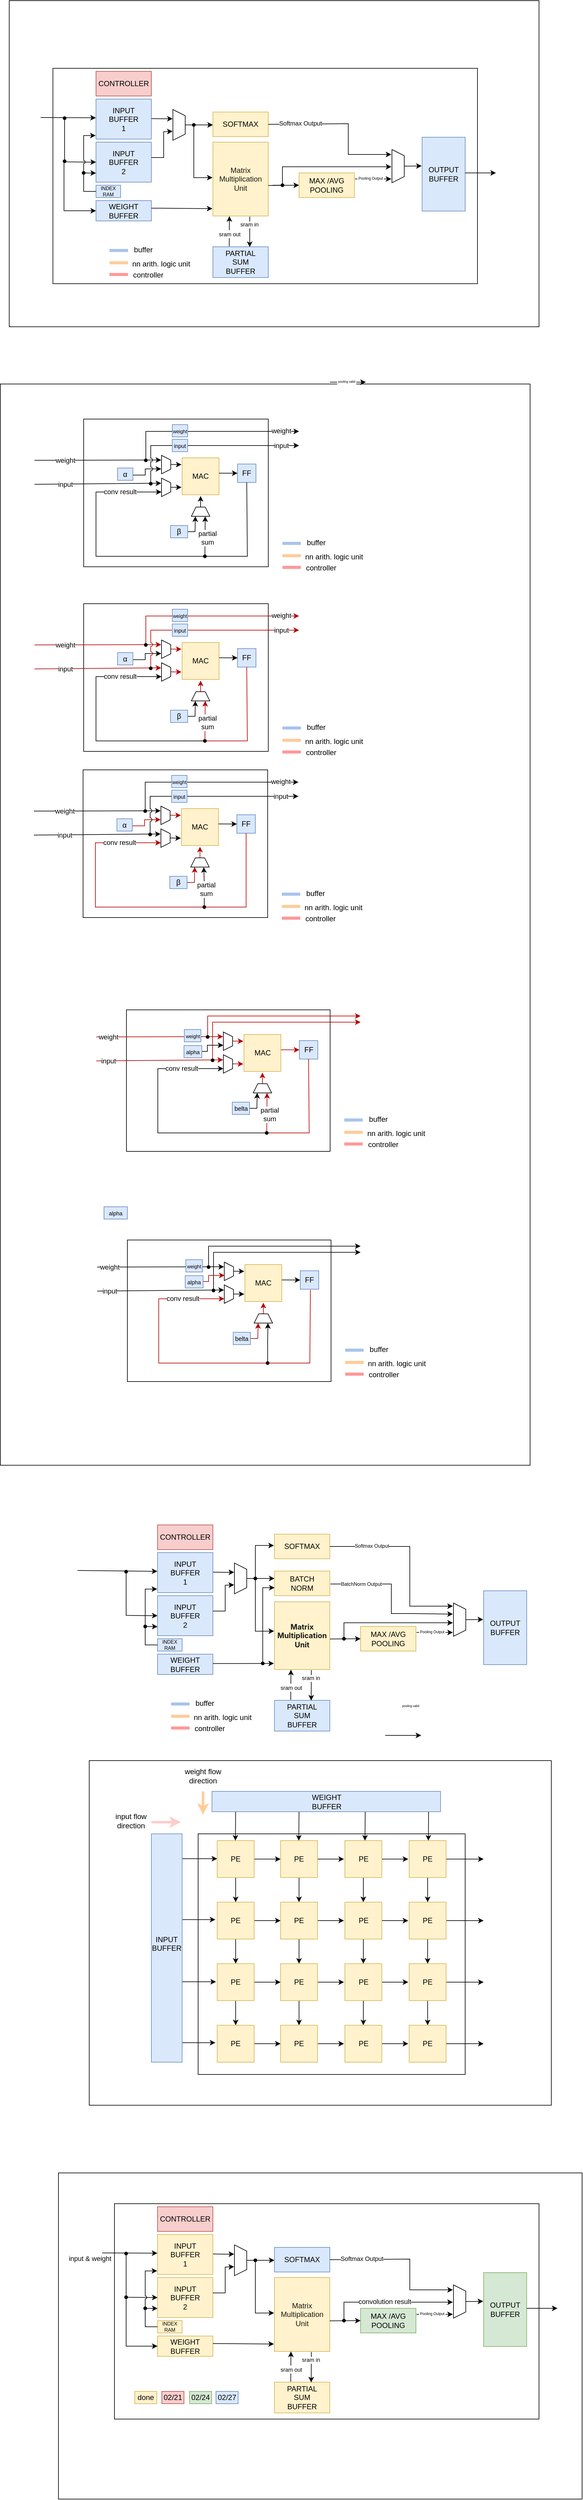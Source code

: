<mxfile version="26.0.14">
  <diagram name="Page-1" id="6FiWHi-eDaYCNnCaIsbh">
    <mxGraphModel dx="929" dy="488" grid="1" gridSize="10" guides="1" tooltips="1" connect="1" arrows="1" fold="1" page="1" pageScale="1" pageWidth="850" pageHeight="1100" math="0" shadow="0">
      <root>
        <mxCell id="0" />
        <mxCell id="1" parent="0" />
        <mxCell id="0gPuhfRpQMmkJp9ygIhh-51" value="" style="rounded=0;whiteSpace=wrap;html=1;" parent="1" vertex="1">
          <mxGeometry x="129" y="3570" width="851" height="530" as="geometry" />
        </mxCell>
        <mxCell id="iXs-68Qg5wSXXJZjbfNh-179" value="" style="rounded=0;whiteSpace=wrap;html=1;" parent="1" vertex="1">
          <mxGeometry x="34.5" y="663" width="861" height="1757" as="geometry" />
        </mxCell>
        <mxCell id="iXs-68Qg5wSXXJZjbfNh-81" value="" style="rounded=0;whiteSpace=wrap;html=1;" parent="1" vertex="1">
          <mxGeometry x="49" y="40" width="861" height="530" as="geometry" />
        </mxCell>
        <mxCell id="iXs-68Qg5wSXXJZjbfNh-79" value="" style="rounded=0;whiteSpace=wrap;html=1;" parent="1" vertex="1">
          <mxGeometry x="179" y="2900" width="751" height="560" as="geometry" />
        </mxCell>
        <mxCell id="iXs-68Qg5wSXXJZjbfNh-65" value="" style="rounded=0;whiteSpace=wrap;html=1;" parent="1" vertex="1">
          <mxGeometry x="120" y="150" width="690" height="350" as="geometry" />
        </mxCell>
        <mxCell id="iXs-68Qg5wSXXJZjbfNh-53" value="" style="rounded=0;whiteSpace=wrap;html=1;" parent="1" vertex="1">
          <mxGeometry x="356" y="3019" width="434" height="391" as="geometry" />
        </mxCell>
        <mxCell id="xfxsIgeY6kW6B-Hptfqs-173" value="" style="rounded=0;whiteSpace=wrap;html=1;" parent="1" vertex="1">
          <mxGeometry x="170" y="720" width="300" height="240" as="geometry" />
        </mxCell>
        <mxCell id="xfxsIgeY6kW6B-Hptfqs-52" value="" style="endArrow=classic;html=1;rounded=0;entryX=0.298;entryY=1.002;entryDx=0;entryDy=0;entryPerimeter=0;exitX=0.295;exitY=-0.017;exitDx=0;exitDy=0;exitPerimeter=0;" parent="1" source="xfxsIgeY6kW6B-Hptfqs-35" target="xfxsIgeY6kW6B-Hptfqs-2" edge="1">
          <mxGeometry width="50" height="50" relative="1" as="geometry">
            <mxPoint x="410" y="420" as="sourcePoint" />
            <mxPoint x="460" y="370" as="targetPoint" />
          </mxGeometry>
        </mxCell>
        <mxCell id="xfxsIgeY6kW6B-Hptfqs-67" value="&lt;font style=&quot;font-size: 9px;&quot;&gt;sram out&lt;/font&gt;" style="edgeLabel;html=1;align=center;verticalAlign=middle;resizable=0;points=[];" parent="xfxsIgeY6kW6B-Hptfqs-52" vertex="1" connectable="0">
          <mxGeometry x="-0.17" relative="1" as="geometry">
            <mxPoint as="offset" />
          </mxGeometry>
        </mxCell>
        <mxCell id="xfxsIgeY6kW6B-Hptfqs-1" value="&lt;div&gt;INPUT&lt;/div&gt;&lt;div&gt;BUFFER&lt;/div&gt;&lt;div&gt;2&lt;br&gt;&lt;/div&gt;" style="rounded=0;whiteSpace=wrap;html=1;fillColor=#dae8fc;strokeColor=#6c8ebf;" parent="1" vertex="1">
          <mxGeometry x="190" y="270" width="90" height="65" as="geometry" />
        </mxCell>
        <mxCell id="xfxsIgeY6kW6B-Hptfqs-2" value="&lt;div&gt;&lt;span style=&quot;color: rgba(0, 0, 0, 0.9); text-align: start;&quot;&gt;&lt;font style=&quot;&quot; face=&quot;Helvetica&quot;&gt;Matrix Multiplication Unit&lt;/font&gt;&lt;/span&gt;&lt;/div&gt;" style="rounded=0;whiteSpace=wrap;html=1;fillColor=#fff2cc;strokeColor=#d6b656;" parent="1" vertex="1">
          <mxGeometry x="380" y="270" width="90" height="120" as="geometry" />
        </mxCell>
        <mxCell id="xfxsIgeY6kW6B-Hptfqs-3" value="" style="endArrow=classic;html=1;rounded=0;exitX=1;exitY=0.5;exitDx=0;exitDy=0;entryX=0.707;entryY=1.025;entryDx=0;entryDy=0;entryPerimeter=0;" parent="1" edge="1">
          <mxGeometry width="50" height="50" relative="1" as="geometry">
            <mxPoint x="280" y="295" as="sourcePoint" />
            <mxPoint x="314.5" y="252.35" as="targetPoint" />
            <Array as="points">
              <mxPoint x="300" y="295" />
              <mxPoint x="300" y="253" />
            </Array>
          </mxGeometry>
        </mxCell>
        <mxCell id="xfxsIgeY6kW6B-Hptfqs-6" value="&lt;div&gt;MAX /AVG&lt;/div&gt;&lt;div&gt;POOLING&lt;br&gt;&lt;/div&gt;" style="rounded=0;whiteSpace=wrap;html=1;fillColor=#fff2cc;strokeColor=#d6b656;" parent="1" vertex="1">
          <mxGeometry x="520" y="320" width="90" height="40" as="geometry" />
        </mxCell>
        <mxCell id="xfxsIgeY6kW6B-Hptfqs-7" value="&lt;div style=&quot;font-size: 8px;&quot;&gt;&lt;font style=&quot;font-size: 8px;&quot;&gt;INDEX&lt;/font&gt;&lt;/div&gt;&lt;div style=&quot;font-size: 8px;&quot;&gt;&lt;font style=&quot;font-size: 8px;&quot;&gt;RAM&lt;br style=&quot;font-size: 8px;&quot;&gt;&lt;/font&gt;&lt;/div&gt;" style="rounded=0;whiteSpace=wrap;html=1;align=center;fontStyle=0;verticalAlign=middle;horizontal=1;labelPosition=center;verticalLabelPosition=middle;fontSize=8;fillColor=#dae8fc;strokeColor=#6c8ebf;" parent="1" vertex="1">
          <mxGeometry x="190" y="340" width="40" height="20" as="geometry" />
        </mxCell>
        <mxCell id="xfxsIgeY6kW6B-Hptfqs-8" value="&lt;div align=&quot;center&quot;&gt;WEIGHT&lt;/div&gt;&lt;div align=&quot;center&quot;&gt;BUFFER&lt;br&gt;&lt;/div&gt;" style="rounded=0;whiteSpace=wrap;html=1;align=center;fontStyle=0;verticalAlign=middle;horizontal=1;labelPosition=center;verticalLabelPosition=middle;fillColor=#dae8fc;strokeColor=#6c8ebf;" parent="1" vertex="1">
          <mxGeometry x="190" y="365" width="90" height="33" as="geometry" />
        </mxCell>
        <mxCell id="xfxsIgeY6kW6B-Hptfqs-9" value="SOFTMAX" style="rounded=0;whiteSpace=wrap;html=1;fillColor=#fff2cc;strokeColor=#d6b656;" parent="1" vertex="1">
          <mxGeometry x="380" y="221" width="90" height="40" as="geometry" />
        </mxCell>
        <mxCell id="xfxsIgeY6kW6B-Hptfqs-12" value="&lt;div&gt;INPUT&lt;/div&gt;&lt;div&gt;BUFFER&lt;br&gt;&lt;/div&gt;&lt;div&gt;1&lt;br&gt;&lt;/div&gt;" style="rounded=0;whiteSpace=wrap;html=1;fillColor=#dae8fc;strokeColor=#6c8ebf;" parent="1" vertex="1">
          <mxGeometry x="190" y="200" width="90" height="65" as="geometry" />
        </mxCell>
        <mxCell id="xfxsIgeY6kW6B-Hptfqs-13" value="" style="endArrow=classic;html=1;rounded=0;entryX=-0.003;entryY=0.468;entryDx=0;entryDy=0;entryPerimeter=0;" parent="1" target="xfxsIgeY6kW6B-Hptfqs-12" edge="1">
          <mxGeometry width="50" height="50" relative="1" as="geometry">
            <mxPoint x="100" y="230" as="sourcePoint" />
            <mxPoint x="140" y="205" as="targetPoint" />
          </mxGeometry>
        </mxCell>
        <mxCell id="xfxsIgeY6kW6B-Hptfqs-14" value="" style="endArrow=classic;html=1;rounded=0;entryX=0;entryY=0.5;entryDx=0;entryDy=0;" parent="1" source="xfxsIgeY6kW6B-Hptfqs-15" target="xfxsIgeY6kW6B-Hptfqs-1" edge="1">
          <mxGeometry width="50" height="50" relative="1" as="geometry">
            <mxPoint x="140" y="205" as="sourcePoint" />
            <mxPoint x="450" y="355" as="targetPoint" />
            <Array as="points">
              <mxPoint x="139" y="302" />
            </Array>
          </mxGeometry>
        </mxCell>
        <mxCell id="xfxsIgeY6kW6B-Hptfqs-15" value="" style="shape=waypoint;sketch=0;fillStyle=solid;size=6;pointerEvents=1;points=[];fillColor=none;resizable=0;rotatable=0;perimeter=centerPerimeter;snapToPoint=1;" parent="1" vertex="1">
          <mxGeometry x="129" y="221" width="20" height="20" as="geometry" />
        </mxCell>
        <mxCell id="xfxsIgeY6kW6B-Hptfqs-17" value="" style="shape=trapezoid;perimeter=trapezoidPerimeter;whiteSpace=wrap;html=1;fixedSize=1;size=10;rotation=90;" parent="1" vertex="1">
          <mxGeometry x="300" y="232" width="50" height="20" as="geometry" />
        </mxCell>
        <mxCell id="xfxsIgeY6kW6B-Hptfqs-18" value="" style="endArrow=classic;html=1;rounded=0;exitX=1.003;exitY=0.488;exitDx=0;exitDy=0;exitPerimeter=0;entryX=0.299;entryY=1.019;entryDx=0;entryDy=0;entryPerimeter=0;" parent="1" source="xfxsIgeY6kW6B-Hptfqs-12" target="xfxsIgeY6kW6B-Hptfqs-17" edge="1">
          <mxGeometry width="50" height="50" relative="1" as="geometry">
            <mxPoint x="290" y="305" as="sourcePoint" />
            <mxPoint x="300" y="245" as="targetPoint" />
            <Array as="points">
              <mxPoint x="300" y="232" />
            </Array>
          </mxGeometry>
        </mxCell>
        <mxCell id="xfxsIgeY6kW6B-Hptfqs-32" value="" style="endArrow=classic;html=1;rounded=0;exitX=0.999;exitY=0.586;exitDx=0;exitDy=0;entryX=0;entryY=0.5;entryDx=0;entryDy=0;exitPerimeter=0;" parent="1" source="xfxsIgeY6kW6B-Hptfqs-2" target="xfxsIgeY6kW6B-Hptfqs-6" edge="1">
          <mxGeometry width="50" height="50" relative="1" as="geometry">
            <mxPoint x="310" y="280" as="sourcePoint" />
            <mxPoint x="360" y="230" as="targetPoint" />
          </mxGeometry>
        </mxCell>
        <mxCell id="xfxsIgeY6kW6B-Hptfqs-34" value="" style="edgeStyle=orthogonalEdgeStyle;rounded=0;orthogonalLoop=1;jettySize=auto;html=1;" parent="1" edge="1">
          <mxGeometry relative="1" as="geometry">
            <mxPoint x="477" y="340" as="sourcePoint" />
            <mxPoint x="670" y="310" as="targetPoint" />
            <Array as="points">
              <mxPoint x="493" y="340" />
              <mxPoint x="493" y="310" />
            </Array>
          </mxGeometry>
        </mxCell>
        <mxCell id="xfxsIgeY6kW6B-Hptfqs-33" value="" style="shape=waypoint;sketch=0;fillStyle=solid;size=6;pointerEvents=1;points=[];fillColor=none;resizable=0;rotatable=0;perimeter=centerPerimeter;snapToPoint=1;" parent="1" vertex="1">
          <mxGeometry x="483" y="330" width="20" height="20" as="geometry" />
        </mxCell>
        <mxCell id="xfxsIgeY6kW6B-Hptfqs-35" value="&lt;div&gt;PARTIAL&lt;/div&gt;&lt;div&gt;SUM&lt;/div&gt;&lt;div&gt;BUFFER&lt;br&gt;&lt;/div&gt;" style="rounded=0;whiteSpace=wrap;html=1;fillColor=#dae8fc;strokeColor=#6c8ebf;" parent="1" vertex="1">
          <mxGeometry x="380" y="440" width="90" height="50" as="geometry" />
        </mxCell>
        <mxCell id="xfxsIgeY6kW6B-Hptfqs-36" value="&lt;div&gt;OUTPUT&lt;/div&gt;&lt;div&gt;BUFFER&lt;br&gt;&lt;/div&gt;" style="rounded=0;whiteSpace=wrap;html=1;fillColor=#dae8fc;strokeColor=#6c8ebf;" parent="1" vertex="1">
          <mxGeometry x="720" y="262" width="70" height="120" as="geometry" />
        </mxCell>
        <mxCell id="xfxsIgeY6kW6B-Hptfqs-37" value="" style="endArrow=classic;html=1;rounded=0;exitX=1.016;exitY=0.327;exitDx=0;exitDy=0;exitPerimeter=0;entryX=0;entryY=0.58;entryDx=0;entryDy=0;entryPerimeter=0;" parent="1" edge="1">
          <mxGeometry width="50" height="50" relative="1" as="geometry">
            <mxPoint x="570" y="660.02" as="sourcePoint" />
            <mxPoint x="628.56" y="660" as="targetPoint" />
          </mxGeometry>
        </mxCell>
        <mxCell id="xfxsIgeY6kW6B-Hptfqs-38" value="&lt;font style=&quot;font-size: 5px;&quot;&gt;&amp;nbsp;pooling valid&amp;nbsp; &lt;br&gt;&lt;/font&gt;" style="edgeLabel;html=1;align=center;verticalAlign=middle;resizable=0;points=[];" parent="xfxsIgeY6kW6B-Hptfqs-37" vertex="1" connectable="0">
          <mxGeometry x="-0.264" relative="1" as="geometry">
            <mxPoint x="5" y="-3" as="offset" />
          </mxGeometry>
        </mxCell>
        <mxCell id="xfxsIgeY6kW6B-Hptfqs-40" value="" style="endArrow=classic;html=1;rounded=0;exitX=1.016;exitY=0.327;exitDx=0;exitDy=0;exitPerimeter=0;entryX=0;entryY=0.58;entryDx=0;entryDy=0;entryPerimeter=0;" parent="1" edge="1">
          <mxGeometry width="50" height="50" relative="1" as="geometry">
            <mxPoint x="611" y="329.81" as="sourcePoint" />
            <mxPoint x="670" y="329.81" as="targetPoint" />
          </mxGeometry>
        </mxCell>
        <mxCell id="xfxsIgeY6kW6B-Hptfqs-41" value="&lt;font style=&quot;font-size: 6px;&quot;&gt;&amp;nbsp;Pooling Output&amp;nbsp; &lt;br&gt;&lt;/font&gt;" style="edgeLabel;html=1;align=center;verticalAlign=middle;resizable=0;points=[];" parent="xfxsIgeY6kW6B-Hptfqs-40" vertex="1" connectable="0">
          <mxGeometry x="-0.264" relative="1" as="geometry">
            <mxPoint x="3" y="-3" as="offset" />
          </mxGeometry>
        </mxCell>
        <mxCell id="xfxsIgeY6kW6B-Hptfqs-42" value="" style="endArrow=classic;html=1;rounded=0;exitX=0.5;exitY=0;exitDx=0;exitDy=0;entryX=0;entryY=0.5;entryDx=0;entryDy=0;" parent="1" edge="1">
          <mxGeometry width="50" height="50" relative="1" as="geometry">
            <mxPoint x="335" y="242" as="sourcePoint" />
            <mxPoint x="380" y="242" as="targetPoint" />
          </mxGeometry>
        </mxCell>
        <mxCell id="xfxsIgeY6kW6B-Hptfqs-46" value="" style="edgeStyle=orthogonalEdgeStyle;rounded=0;orthogonalLoop=1;jettySize=auto;html=1;entryX=-0.007;entryY=0.406;entryDx=0;entryDy=0;entryPerimeter=0;" parent="1" source="xfxsIgeY6kW6B-Hptfqs-43" edge="1">
          <mxGeometry relative="1" as="geometry">
            <mxPoint x="353" y="245" as="sourcePoint" />
            <mxPoint x="379.37" y="327.66" as="targetPoint" />
            <Array as="points">
              <mxPoint x="349" y="328" />
            </Array>
          </mxGeometry>
        </mxCell>
        <mxCell id="xfxsIgeY6kW6B-Hptfqs-43" value="" style="shape=waypoint;sketch=0;fillStyle=solid;size=6;pointerEvents=1;points=[];fillColor=none;resizable=0;rotatable=0;perimeter=centerPerimeter;snapToPoint=1;" parent="1" vertex="1">
          <mxGeometry x="339" y="232" width="20" height="20" as="geometry" />
        </mxCell>
        <mxCell id="xfxsIgeY6kW6B-Hptfqs-55" value="" style="endArrow=classic;html=1;rounded=0;entryX=0.664;entryY=0.008;entryDx=0;entryDy=0;entryPerimeter=0;exitX=0.295;exitY=-0.017;exitDx=0;exitDy=0;exitPerimeter=0;" parent="1" target="xfxsIgeY6kW6B-Hptfqs-35" edge="1">
          <mxGeometry width="50" height="50" relative="1" as="geometry">
            <mxPoint x="440" y="391" as="sourcePoint" />
            <mxPoint x="440" y="420" as="targetPoint" />
          </mxGeometry>
        </mxCell>
        <mxCell id="xfxsIgeY6kW6B-Hptfqs-68" value="sram in" style="edgeLabel;html=1;align=center;verticalAlign=middle;resizable=0;points=[];fontSize=9;" parent="xfxsIgeY6kW6B-Hptfqs-55" vertex="1" connectable="0">
          <mxGeometry x="-0.241" y="-1" relative="1" as="geometry">
            <mxPoint y="-6" as="offset" />
          </mxGeometry>
        </mxCell>
        <mxCell id="xfxsIgeY6kW6B-Hptfqs-56" value="CONTROLLER" style="rounded=0;whiteSpace=wrap;html=1;align=center;fontStyle=0;verticalAlign=middle;horizontal=1;labelPosition=center;verticalLabelPosition=middle;fillColor=#f8cecc;strokeColor=#b85450;" parent="1" vertex="1">
          <mxGeometry x="190" y="155" width="90" height="40" as="geometry" />
        </mxCell>
        <mxCell id="xfxsIgeY6kW6B-Hptfqs-58" value="" style="endArrow=classic;html=1;rounded=0;exitX=1;exitY=0.5;exitDx=0;exitDy=0;" parent="1" source="xfxsIgeY6kW6B-Hptfqs-9" edge="1">
          <mxGeometry width="50" height="50" relative="1" as="geometry">
            <mxPoint x="470" y="190" as="sourcePoint" />
            <mxPoint x="670" y="290" as="targetPoint" />
            <Array as="points">
              <mxPoint x="600" y="240" />
              <mxPoint x="600" y="290" />
            </Array>
          </mxGeometry>
        </mxCell>
        <mxCell id="xfxsIgeY6kW6B-Hptfqs-63" value="&lt;font style=&quot;font-size: 10px;&quot;&gt;Softmax Output&lt;/font&gt;" style="edgeLabel;html=1;align=center;verticalAlign=middle;resizable=0;points=[];" parent="xfxsIgeY6kW6B-Hptfqs-58" vertex="1" connectable="0">
          <mxGeometry x="-0.315" y="2" relative="1" as="geometry">
            <mxPoint x="-34" as="offset" />
          </mxGeometry>
        </mxCell>
        <mxCell id="xfxsIgeY6kW6B-Hptfqs-60" value="" style="endArrow=classic;html=1;rounded=0;exitX=1.001;exitY=0.462;exitDx=0;exitDy=0;exitPerimeter=0;entryX=-0.009;entryY=0.91;entryDx=0;entryDy=0;entryPerimeter=0;" parent="1" edge="1">
          <mxGeometry width="50" height="50" relative="1" as="geometry">
            <mxPoint x="280.09" y="377.246" as="sourcePoint" />
            <mxPoint x="379.19" y="378.0" as="targetPoint" />
          </mxGeometry>
        </mxCell>
        <mxCell id="xfxsIgeY6kW6B-Hptfqs-61" value="" style="shape=trapezoid;perimeter=trapezoidPerimeter;whiteSpace=wrap;html=1;fixedSize=1;size=10;rotation=90;" parent="1" vertex="1">
          <mxGeometry x="654" y="299" width="54" height="20" as="geometry" />
        </mxCell>
        <mxCell id="xfxsIgeY6kW6B-Hptfqs-69" value="" style="endArrow=classic;html=1;rounded=0;exitX=0.5;exitY=0;exitDx=0;exitDy=0;entryX=-0.01;entryY=0.389;entryDx=0;entryDy=0;entryPerimeter=0;" parent="1" source="xfxsIgeY6kW6B-Hptfqs-61" target="xfxsIgeY6kW6B-Hptfqs-36" edge="1">
          <mxGeometry width="50" height="50" relative="1" as="geometry">
            <mxPoint x="694" y="306" as="sourcePoint" />
            <mxPoint x="700" y="330" as="targetPoint" />
          </mxGeometry>
        </mxCell>
        <mxCell id="xfxsIgeY6kW6B-Hptfqs-70" value="" style="endArrow=classic;html=1;rounded=0;exitX=0;exitY=0.5;exitDx=0;exitDy=0;entryX=0;entryY=0.774;entryDx=0;entryDy=0;entryPerimeter=0;" parent="1" source="xfxsIgeY6kW6B-Hptfqs-7" target="xfxsIgeY6kW6B-Hptfqs-1" edge="1">
          <mxGeometry width="50" height="50" relative="1" as="geometry">
            <mxPoint x="120" y="350" as="sourcePoint" />
            <mxPoint x="170" y="300" as="targetPoint" />
            <Array as="points">
              <mxPoint x="170" y="350" />
              <mxPoint x="170" y="320" />
            </Array>
          </mxGeometry>
        </mxCell>
        <mxCell id="xfxsIgeY6kW6B-Hptfqs-73" value="" style="edgeStyle=orthogonalEdgeStyle;rounded=0;orthogonalLoop=1;jettySize=auto;html=1;entryX=-0.006;entryY=0.911;entryDx=0;entryDy=0;entryPerimeter=0;jumpStyle=arc;jumpSize=5;" parent="1" source="xfxsIgeY6kW6B-Hptfqs-71" target="xfxsIgeY6kW6B-Hptfqs-12" edge="1">
          <mxGeometry relative="1" as="geometry">
            <mxPoint x="170" y="250" as="targetPoint" />
            <Array as="points">
              <mxPoint x="170" y="259" />
            </Array>
          </mxGeometry>
        </mxCell>
        <mxCell id="xfxsIgeY6kW6B-Hptfqs-71" value="" style="shape=waypoint;sketch=0;fillStyle=solid;size=6;pointerEvents=1;points=[];fillColor=none;resizable=0;rotatable=0;perimeter=centerPerimeter;snapToPoint=1;" parent="1" vertex="1">
          <mxGeometry x="160" y="310" width="20" height="20" as="geometry" />
        </mxCell>
        <mxCell id="xfxsIgeY6kW6B-Hptfqs-74" value="" style="endArrow=none;html=1;rounded=0;fillColor=#dae8fc;strokeColor=#A9C4EB;strokeWidth=5;" parent="1" edge="1">
          <mxGeometry width="50" height="50" relative="1" as="geometry">
            <mxPoint x="212" y="446" as="sourcePoint" />
            <mxPoint x="242" y="446" as="targetPoint" />
          </mxGeometry>
        </mxCell>
        <mxCell id="xfxsIgeY6kW6B-Hptfqs-75" value="" style="endArrow=none;html=1;rounded=0;fillColor=#fff2cc;strokeColor=#FFCC99;strokeWidth=5;" parent="1" edge="1">
          <mxGeometry width="50" height="50" relative="1" as="geometry">
            <mxPoint x="212" y="466" as="sourcePoint" />
            <mxPoint x="242" y="466" as="targetPoint" />
          </mxGeometry>
        </mxCell>
        <mxCell id="xfxsIgeY6kW6B-Hptfqs-76" value="" style="endArrow=none;html=1;rounded=0;fillColor=#f8cecc;strokeColor=#FF9999;strokeWidth=5;" parent="1" edge="1">
          <mxGeometry width="50" height="50" relative="1" as="geometry">
            <mxPoint x="212" y="485" as="sourcePoint" />
            <mxPoint x="242" y="485" as="targetPoint" />
          </mxGeometry>
        </mxCell>
        <mxCell id="xfxsIgeY6kW6B-Hptfqs-77" value="buffer" style="text;strokeColor=none;align=center;fillColor=none;html=1;verticalAlign=middle;whiteSpace=wrap;rounded=0;" parent="1" vertex="1">
          <mxGeometry x="242" y="433" width="50" height="23" as="geometry" />
        </mxCell>
        <mxCell id="xfxsIgeY6kW6B-Hptfqs-78" value="nn &lt;span data-huuid=&quot;6847076873437157149&quot;&gt;&lt;span&gt;arith. logic unit&lt;/span&gt;&lt;/span&gt;" style="text;strokeColor=none;align=center;fillColor=none;html=1;verticalAlign=middle;whiteSpace=wrap;rounded=0;" parent="1" vertex="1">
          <mxGeometry x="242" y="456" width="108" height="23" as="geometry" />
        </mxCell>
        <mxCell id="xfxsIgeY6kW6B-Hptfqs-79" value="controller" style="text;strokeColor=none;align=center;fillColor=none;html=1;verticalAlign=middle;whiteSpace=wrap;rounded=0;" parent="1" vertex="1">
          <mxGeometry x="250" y="474" width="50" height="23" as="geometry" />
        </mxCell>
        <mxCell id="xfxsIgeY6kW6B-Hptfqs-80" value="" style="endArrow=classic;html=1;rounded=0;entryX=0.298;entryY=1.002;entryDx=0;entryDy=0;entryPerimeter=0;exitX=0.295;exitY=-0.017;exitDx=0;exitDy=0;exitPerimeter=0;" parent="1" source="xfxsIgeY6kW6B-Hptfqs-99" target="xfxsIgeY6kW6B-Hptfqs-83" edge="1">
          <mxGeometry width="50" height="50" relative="1" as="geometry">
            <mxPoint x="510" y="2782" as="sourcePoint" />
            <mxPoint x="560" y="2732" as="targetPoint" />
          </mxGeometry>
        </mxCell>
        <mxCell id="xfxsIgeY6kW6B-Hptfqs-81" value="&lt;font style=&quot;font-size: 9px;&quot;&gt;sram out&lt;/font&gt;" style="edgeLabel;html=1;align=center;verticalAlign=middle;resizable=0;points=[];" parent="xfxsIgeY6kW6B-Hptfqs-80" vertex="1" connectable="0">
          <mxGeometry x="-0.17" relative="1" as="geometry">
            <mxPoint as="offset" />
          </mxGeometry>
        </mxCell>
        <mxCell id="xfxsIgeY6kW6B-Hptfqs-82" value="&lt;div&gt;INPUT&lt;/div&gt;&lt;div&gt;BUFFER&lt;/div&gt;&lt;div&gt;2&lt;br&gt;&lt;/div&gt;" style="rounded=0;whiteSpace=wrap;html=1;fillColor=#dae8fc;strokeColor=#6c8ebf;" parent="1" vertex="1">
          <mxGeometry x="290" y="2632" width="90" height="65" as="geometry" />
        </mxCell>
        <mxCell id="xfxsIgeY6kW6B-Hptfqs-83" value="&lt;div&gt;&lt;span style=&quot;color: rgba(0, 0, 0, 0.9); font-family: -apple-system, system-ui, BlinkMacSystemFont, &amp;quot;Segoe UI&amp;quot;, Roboto, &amp;quot;Helvetica Neue&amp;quot;, &amp;quot;Fira Sans&amp;quot;, Ubuntu, Oxygen, &amp;quot;Oxygen Sans&amp;quot;, Cantarell, &amp;quot;Droid Sans&amp;quot;, &amp;quot;Apple Color Emoji&amp;quot;, &amp;quot;Segoe UI Emoji&amp;quot;, &amp;quot;Segoe UI Emoji&amp;quot;, &amp;quot;Segoe UI Symbol&amp;quot;, &amp;quot;Lucida Grande&amp;quot;, Helvetica, Arial, sans-serif; font-weight: 700; text-align: start;&quot;&gt;&lt;font&gt;Matrix Multiplication Unit&lt;/font&gt;&lt;/span&gt;&lt;/div&gt;" style="rounded=0;whiteSpace=wrap;html=1;fillColor=#fff2cc;strokeColor=#d6b656;" parent="1" vertex="1">
          <mxGeometry x="480" y="2642" width="90" height="110" as="geometry" />
        </mxCell>
        <mxCell id="xfxsIgeY6kW6B-Hptfqs-84" value="" style="endArrow=classic;html=1;rounded=0;exitX=1;exitY=0.5;exitDx=0;exitDy=0;entryX=0.707;entryY=1.025;entryDx=0;entryDy=0;entryPerimeter=0;" parent="1" edge="1">
          <mxGeometry width="50" height="50" relative="1" as="geometry">
            <mxPoint x="380" y="2657" as="sourcePoint" />
            <mxPoint x="414.5" y="2614.35" as="targetPoint" />
            <Array as="points">
              <mxPoint x="400" y="2657" />
              <mxPoint x="400" y="2615" />
            </Array>
          </mxGeometry>
        </mxCell>
        <mxCell id="xfxsIgeY6kW6B-Hptfqs-85" value="&lt;div&gt;MAX /AVG&lt;/div&gt;&lt;div&gt;POOLING&lt;br&gt;&lt;/div&gt;" style="rounded=0;whiteSpace=wrap;html=1;fillColor=#fff2cc;strokeColor=#d6b656;" parent="1" vertex="1">
          <mxGeometry x="620" y="2682" width="90" height="40" as="geometry" />
        </mxCell>
        <mxCell id="xfxsIgeY6kW6B-Hptfqs-86" value="&lt;div style=&quot;font-size: 8px;&quot;&gt;&lt;font style=&quot;font-size: 8px;&quot;&gt;INDEX&lt;/font&gt;&lt;/div&gt;&lt;div style=&quot;font-size: 8px;&quot;&gt;&lt;font style=&quot;font-size: 8px;&quot;&gt;RAM&lt;br style=&quot;font-size: 8px;&quot;&gt;&lt;/font&gt;&lt;/div&gt;" style="rounded=0;whiteSpace=wrap;html=1;align=center;fontStyle=0;verticalAlign=middle;horizontal=1;labelPosition=center;verticalLabelPosition=middle;fontSize=8;fillColor=#dae8fc;strokeColor=#6c8ebf;" parent="1" vertex="1">
          <mxGeometry x="290" y="2702" width="40" height="20" as="geometry" />
        </mxCell>
        <mxCell id="xfxsIgeY6kW6B-Hptfqs-87" value="&lt;div align=&quot;center&quot;&gt;WEIGHT&lt;/div&gt;&lt;div align=&quot;center&quot;&gt;BUFFER&lt;br&gt;&lt;/div&gt;" style="rounded=0;whiteSpace=wrap;html=1;align=center;fontStyle=0;verticalAlign=middle;horizontal=1;labelPosition=center;verticalLabelPosition=middle;fillColor=#dae8fc;strokeColor=#6c8ebf;" parent="1" vertex="1">
          <mxGeometry x="290" y="2727" width="90" height="33" as="geometry" />
        </mxCell>
        <mxCell id="xfxsIgeY6kW6B-Hptfqs-88" value="SOFTMAX" style="rounded=0;whiteSpace=wrap;html=1;fillColor=#fff2cc;strokeColor=#d6b656;" parent="1" vertex="1">
          <mxGeometry x="480" y="2532" width="90" height="40" as="geometry" />
        </mxCell>
        <mxCell id="xfxsIgeY6kW6B-Hptfqs-89" value="&lt;div&gt;BATCH&lt;/div&gt;&lt;div&gt;NORM&lt;/div&gt;" style="rounded=0;whiteSpace=wrap;html=1;fillColor=#fff2cc;strokeColor=#d6b656;" parent="1" vertex="1">
          <mxGeometry x="480" y="2592" width="90" height="40" as="geometry" />
        </mxCell>
        <mxCell id="xfxsIgeY6kW6B-Hptfqs-90" value="&lt;div&gt;INPUT&lt;/div&gt;&lt;div&gt;BUFFER&lt;br&gt;&lt;/div&gt;&lt;div&gt;1&lt;br&gt;&lt;/div&gt;" style="rounded=0;whiteSpace=wrap;html=1;fillColor=#dae8fc;strokeColor=#6c8ebf;" parent="1" vertex="1">
          <mxGeometry x="290" y="2562" width="90" height="65" as="geometry" />
        </mxCell>
        <mxCell id="xfxsIgeY6kW6B-Hptfqs-91" value="" style="endArrow=classic;html=1;rounded=0;entryX=-0.003;entryY=0.468;entryDx=0;entryDy=0;entryPerimeter=0;" parent="1" target="xfxsIgeY6kW6B-Hptfqs-90" edge="1">
          <mxGeometry width="50" height="50" relative="1" as="geometry">
            <mxPoint x="160" y="2591" as="sourcePoint" />
            <mxPoint x="240" y="2566" as="targetPoint" />
          </mxGeometry>
        </mxCell>
        <mxCell id="xfxsIgeY6kW6B-Hptfqs-92" value="" style="endArrow=classic;html=1;rounded=0;entryX=0;entryY=0.5;entryDx=0;entryDy=0;" parent="1" source="xfxsIgeY6kW6B-Hptfqs-93" target="xfxsIgeY6kW6B-Hptfqs-82" edge="1">
          <mxGeometry width="50" height="50" relative="1" as="geometry">
            <mxPoint x="240" y="2567" as="sourcePoint" />
            <mxPoint x="550" y="2717" as="targetPoint" />
            <Array as="points">
              <mxPoint x="239" y="2664" />
            </Array>
          </mxGeometry>
        </mxCell>
        <mxCell id="xfxsIgeY6kW6B-Hptfqs-93" value="" style="shape=waypoint;sketch=0;fillStyle=solid;size=6;pointerEvents=1;points=[];fillColor=none;resizable=0;rotatable=0;perimeter=centerPerimeter;snapToPoint=1;" parent="1" vertex="1">
          <mxGeometry x="229" y="2583" width="20" height="20" as="geometry" />
        </mxCell>
        <mxCell id="xfxsIgeY6kW6B-Hptfqs-94" value="" style="shape=trapezoid;perimeter=trapezoidPerimeter;whiteSpace=wrap;html=1;fixedSize=1;size=10;rotation=90;" parent="1" vertex="1">
          <mxGeometry x="400" y="2594" width="50" height="20" as="geometry" />
        </mxCell>
        <mxCell id="xfxsIgeY6kW6B-Hptfqs-95" value="" style="endArrow=classic;html=1;rounded=0;exitX=1.003;exitY=0.488;exitDx=0;exitDy=0;exitPerimeter=0;entryX=0.299;entryY=1.019;entryDx=0;entryDy=0;entryPerimeter=0;" parent="1" source="xfxsIgeY6kW6B-Hptfqs-90" target="xfxsIgeY6kW6B-Hptfqs-94" edge="1">
          <mxGeometry width="50" height="50" relative="1" as="geometry">
            <mxPoint x="390" y="2667" as="sourcePoint" />
            <mxPoint x="400" y="2607" as="targetPoint" />
            <Array as="points">
              <mxPoint x="400" y="2594" />
            </Array>
          </mxGeometry>
        </mxCell>
        <mxCell id="xfxsIgeY6kW6B-Hptfqs-96" value="" style="endArrow=classic;html=1;rounded=0;exitX=1.003;exitY=0.549;exitDx=0;exitDy=0;entryX=0;entryY=0.5;entryDx=0;entryDy=0;exitPerimeter=0;" parent="1" source="xfxsIgeY6kW6B-Hptfqs-83" target="xfxsIgeY6kW6B-Hptfqs-85" edge="1">
          <mxGeometry width="50" height="50" relative="1" as="geometry">
            <mxPoint x="410" y="2642" as="sourcePoint" />
            <mxPoint x="460" y="2592" as="targetPoint" />
          </mxGeometry>
        </mxCell>
        <mxCell id="xfxsIgeY6kW6B-Hptfqs-97" value="" style="edgeStyle=orthogonalEdgeStyle;rounded=0;orthogonalLoop=1;jettySize=auto;html=1;" parent="1" source="xfxsIgeY6kW6B-Hptfqs-98" edge="1">
          <mxGeometry relative="1" as="geometry">
            <mxPoint x="593" y="2712" as="sourcePoint" />
            <mxPoint x="770" y="2676" as="targetPoint" />
            <Array as="points">
              <mxPoint x="593" y="2676" />
              <mxPoint x="770" y="2676" />
            </Array>
          </mxGeometry>
        </mxCell>
        <mxCell id="xfxsIgeY6kW6B-Hptfqs-98" value="" style="shape=waypoint;sketch=0;fillStyle=solid;size=6;pointerEvents=1;points=[];fillColor=none;resizable=0;rotatable=0;perimeter=centerPerimeter;snapToPoint=1;" parent="1" vertex="1">
          <mxGeometry x="583" y="2692" width="20" height="20" as="geometry" />
        </mxCell>
        <mxCell id="xfxsIgeY6kW6B-Hptfqs-99" value="&lt;div&gt;PARTIAL&lt;/div&gt;&lt;div&gt;SUM&lt;/div&gt;&lt;div&gt;BUFFER&lt;br&gt;&lt;/div&gt;" style="rounded=0;whiteSpace=wrap;html=1;fillColor=#dae8fc;strokeColor=#6c8ebf;" parent="1" vertex="1">
          <mxGeometry x="480" y="2802" width="90" height="50" as="geometry" />
        </mxCell>
        <mxCell id="xfxsIgeY6kW6B-Hptfqs-100" value="&lt;div&gt;OUTPUT&lt;/div&gt;&lt;div&gt;BUFFER&lt;br&gt;&lt;/div&gt;" style="rounded=0;whiteSpace=wrap;html=1;fillColor=#dae8fc;strokeColor=#6c8ebf;" parent="1" vertex="1">
          <mxGeometry x="820" y="2624" width="70" height="120" as="geometry" />
        </mxCell>
        <mxCell id="xfxsIgeY6kW6B-Hptfqs-101" value="" style="endArrow=classic;html=1;rounded=0;exitX=1.016;exitY=0.327;exitDx=0;exitDy=0;exitPerimeter=0;entryX=0;entryY=0.58;entryDx=0;entryDy=0;entryPerimeter=0;" parent="1" edge="1">
          <mxGeometry width="50" height="50" relative="1" as="geometry">
            <mxPoint x="660" y="2859.02" as="sourcePoint" />
            <mxPoint x="718.56" y="2859" as="targetPoint" />
          </mxGeometry>
        </mxCell>
        <mxCell id="xfxsIgeY6kW6B-Hptfqs-102" value="&lt;font style=&quot;font-size: 5px;&quot;&gt;&amp;nbsp;pooling valid&amp;nbsp; &lt;br&gt;&lt;/font&gt;" style="edgeLabel;html=1;align=center;verticalAlign=middle;resizable=0;points=[];" parent="xfxsIgeY6kW6B-Hptfqs-101" vertex="1" connectable="0">
          <mxGeometry x="-0.264" relative="1" as="geometry">
            <mxPoint x="19" y="-50" as="offset" />
          </mxGeometry>
        </mxCell>
        <mxCell id="xfxsIgeY6kW6B-Hptfqs-103" value="" style="endArrow=classic;html=1;rounded=0;exitX=1.016;exitY=0.327;exitDx=0;exitDy=0;exitPerimeter=0;entryX=0;entryY=0.58;entryDx=0;entryDy=0;entryPerimeter=0;" parent="1" edge="1">
          <mxGeometry width="50" height="50" relative="1" as="geometry">
            <mxPoint x="711" y="2691.81" as="sourcePoint" />
            <mxPoint x="770" y="2691.81" as="targetPoint" />
          </mxGeometry>
        </mxCell>
        <mxCell id="xfxsIgeY6kW6B-Hptfqs-104" value="&lt;font style=&quot;font-size: 6px;&quot;&gt;&amp;nbsp;Pooling Output&amp;nbsp; &lt;br&gt;&lt;/font&gt;" style="edgeLabel;html=1;align=center;verticalAlign=middle;resizable=0;points=[];" parent="xfxsIgeY6kW6B-Hptfqs-103" vertex="1" connectable="0">
          <mxGeometry x="-0.264" relative="1" as="geometry">
            <mxPoint x="3" y="-3" as="offset" />
          </mxGeometry>
        </mxCell>
        <mxCell id="xfxsIgeY6kW6B-Hptfqs-105" value="" style="endArrow=classic;html=1;rounded=0;exitX=0.5;exitY=0;exitDx=0;exitDy=0;entryX=0;entryY=0.5;entryDx=0;entryDy=0;" parent="1" edge="1">
          <mxGeometry width="50" height="50" relative="1" as="geometry">
            <mxPoint x="435" y="2604" as="sourcePoint" />
            <mxPoint x="480" y="2604" as="targetPoint" />
          </mxGeometry>
        </mxCell>
        <mxCell id="xfxsIgeY6kW6B-Hptfqs-106" value="" style="edgeStyle=orthogonalEdgeStyle;rounded=0;orthogonalLoop=1;jettySize=auto;html=1;entryX=-0.009;entryY=0.461;entryDx=0;entryDy=0;entryPerimeter=0;" parent="1" source="xfxsIgeY6kW6B-Hptfqs-108" target="xfxsIgeY6kW6B-Hptfqs-88" edge="1">
          <mxGeometry relative="1" as="geometry">
            <mxPoint x="460" y="2552" as="targetPoint" />
            <Array as="points">
              <mxPoint x="449" y="2550" />
            </Array>
          </mxGeometry>
        </mxCell>
        <mxCell id="xfxsIgeY6kW6B-Hptfqs-107" value="" style="edgeStyle=orthogonalEdgeStyle;rounded=0;orthogonalLoop=1;jettySize=auto;html=1;entryX=-0.007;entryY=0.406;entryDx=0;entryDy=0;entryPerimeter=0;" parent="1" source="xfxsIgeY6kW6B-Hptfqs-108" edge="1">
          <mxGeometry relative="1" as="geometry">
            <mxPoint x="453" y="2607" as="sourcePoint" />
            <mxPoint x="479.37" y="2689.66" as="targetPoint" />
            <Array as="points">
              <mxPoint x="449" y="2690" />
            </Array>
          </mxGeometry>
        </mxCell>
        <mxCell id="xfxsIgeY6kW6B-Hptfqs-108" value="" style="shape=waypoint;sketch=0;fillStyle=solid;size=6;pointerEvents=1;points=[];fillColor=none;resizable=0;rotatable=0;perimeter=centerPerimeter;snapToPoint=1;" parent="1" vertex="1">
          <mxGeometry x="439" y="2594" width="20" height="20" as="geometry" />
        </mxCell>
        <mxCell id="xfxsIgeY6kW6B-Hptfqs-109" value="" style="edgeStyle=orthogonalEdgeStyle;rounded=0;orthogonalLoop=1;jettySize=auto;html=1;entryX=0.002;entryY=0.651;entryDx=0;entryDy=0;entryPerimeter=0;" parent="1" source="xfxsIgeY6kW6B-Hptfqs-110" target="xfxsIgeY6kW6B-Hptfqs-89" edge="1">
          <mxGeometry relative="1" as="geometry">
            <Array as="points">
              <mxPoint x="461" y="2619" />
              <mxPoint x="480" y="2619" />
            </Array>
          </mxGeometry>
        </mxCell>
        <mxCell id="xfxsIgeY6kW6B-Hptfqs-110" value="" style="shape=waypoint;sketch=0;fillStyle=solid;size=6;pointerEvents=1;points=[];fillColor=none;resizable=0;rotatable=0;perimeter=centerPerimeter;snapToPoint=1;" parent="1" vertex="1">
          <mxGeometry x="451" y="2732" width="20" height="20" as="geometry" />
        </mxCell>
        <mxCell id="xfxsIgeY6kW6B-Hptfqs-111" value="" style="endArrow=classic;html=1;rounded=0;entryX=0.664;entryY=0.008;entryDx=0;entryDy=0;entryPerimeter=0;exitX=0.295;exitY=-0.017;exitDx=0;exitDy=0;exitPerimeter=0;" parent="1" target="xfxsIgeY6kW6B-Hptfqs-99" edge="1">
          <mxGeometry width="50" height="50" relative="1" as="geometry">
            <mxPoint x="540" y="2753" as="sourcePoint" />
            <mxPoint x="540" y="2782" as="targetPoint" />
          </mxGeometry>
        </mxCell>
        <mxCell id="xfxsIgeY6kW6B-Hptfqs-112" value="sram in" style="edgeLabel;html=1;align=center;verticalAlign=middle;resizable=0;points=[];fontSize=9;" parent="xfxsIgeY6kW6B-Hptfqs-111" vertex="1" connectable="0">
          <mxGeometry x="-0.241" y="-1" relative="1" as="geometry">
            <mxPoint y="-6" as="offset" />
          </mxGeometry>
        </mxCell>
        <mxCell id="xfxsIgeY6kW6B-Hptfqs-113" value="CONTROLLER" style="rounded=0;whiteSpace=wrap;html=1;align=center;fontStyle=0;verticalAlign=middle;horizontal=1;labelPosition=center;verticalLabelPosition=middle;fillColor=#f8cecc;strokeColor=#b85450;" parent="1" vertex="1">
          <mxGeometry x="290" y="2517" width="90" height="40" as="geometry" />
        </mxCell>
        <mxCell id="xfxsIgeY6kW6B-Hptfqs-114" value="" style="endArrow=classic;html=1;rounded=0;" parent="1" edge="1">
          <mxGeometry width="50" height="50" relative="1" as="geometry">
            <mxPoint x="570" y="2552" as="sourcePoint" />
            <mxPoint x="770" y="2649" as="targetPoint" />
            <Array as="points">
              <mxPoint x="700" y="2552" />
              <mxPoint x="700" y="2649" />
            </Array>
          </mxGeometry>
        </mxCell>
        <mxCell id="xfxsIgeY6kW6B-Hptfqs-115" value="&lt;font style=&quot;font-size: 8px;&quot;&gt;Softmax Output&lt;/font&gt;" style="edgeLabel;html=1;align=center;verticalAlign=middle;resizable=0;points=[];" parent="xfxsIgeY6kW6B-Hptfqs-114" vertex="1" connectable="0">
          <mxGeometry x="-0.315" y="2" relative="1" as="geometry">
            <mxPoint x="-34" as="offset" />
          </mxGeometry>
        </mxCell>
        <mxCell id="xfxsIgeY6kW6B-Hptfqs-116" value="" style="endArrow=classic;html=1;rounded=0;exitX=1.001;exitY=0.462;exitDx=0;exitDy=0;exitPerimeter=0;entryX=-0.009;entryY=0.91;entryDx=0;entryDy=0;entryPerimeter=0;" parent="1" source="xfxsIgeY6kW6B-Hptfqs-87" target="xfxsIgeY6kW6B-Hptfqs-83" edge="1">
          <mxGeometry width="50" height="50" relative="1" as="geometry">
            <mxPoint x="400" y="2752" as="sourcePoint" />
            <mxPoint x="450" y="2702" as="targetPoint" />
          </mxGeometry>
        </mxCell>
        <mxCell id="xfxsIgeY6kW6B-Hptfqs-117" value="" style="shape=trapezoid;perimeter=trapezoidPerimeter;whiteSpace=wrap;html=1;fixedSize=1;size=10;rotation=90;" parent="1" vertex="1">
          <mxGeometry x="754" y="2661" width="54" height="20" as="geometry" />
        </mxCell>
        <mxCell id="xfxsIgeY6kW6B-Hptfqs-118" value="" style="endArrow=classic;html=1;rounded=0;" parent="1" edge="1">
          <mxGeometry width="50" height="50" relative="1" as="geometry">
            <mxPoint x="571" y="2613" as="sourcePoint" />
            <mxPoint x="770" y="2662" as="targetPoint" />
            <Array as="points">
              <mxPoint x="670" y="2613" />
              <mxPoint x="670" y="2661" />
              <mxPoint x="701" y="2661" />
            </Array>
          </mxGeometry>
        </mxCell>
        <mxCell id="xfxsIgeY6kW6B-Hptfqs-119" value="&lt;font style=&quot;font-size: 8px;&quot;&gt;BatchNorm Output&lt;/font&gt;" style="edgeLabel;html=1;align=center;verticalAlign=middle;resizable=0;points=[];" parent="xfxsIgeY6kW6B-Hptfqs-118" vertex="1" connectable="0">
          <mxGeometry x="-0.595" y="1" relative="1" as="geometry">
            <mxPoint as="offset" />
          </mxGeometry>
        </mxCell>
        <mxCell id="xfxsIgeY6kW6B-Hptfqs-120" value="" style="endArrow=classic;html=1;rounded=0;exitX=0.5;exitY=0;exitDx=0;exitDy=0;entryX=-0.01;entryY=0.389;entryDx=0;entryDy=0;entryPerimeter=0;" parent="1" source="xfxsIgeY6kW6B-Hptfqs-117" target="xfxsIgeY6kW6B-Hptfqs-100" edge="1">
          <mxGeometry width="50" height="50" relative="1" as="geometry">
            <mxPoint x="794" y="2668" as="sourcePoint" />
            <mxPoint x="800" y="2692" as="targetPoint" />
          </mxGeometry>
        </mxCell>
        <mxCell id="xfxsIgeY6kW6B-Hptfqs-121" value="" style="endArrow=classic;html=1;rounded=0;exitX=0;exitY=0.5;exitDx=0;exitDy=0;entryX=0;entryY=0.774;entryDx=0;entryDy=0;entryPerimeter=0;" parent="1" source="xfxsIgeY6kW6B-Hptfqs-86" target="xfxsIgeY6kW6B-Hptfqs-82" edge="1">
          <mxGeometry width="50" height="50" relative="1" as="geometry">
            <mxPoint x="220" y="2712" as="sourcePoint" />
            <mxPoint x="270" y="2662" as="targetPoint" />
            <Array as="points">
              <mxPoint x="270" y="2712" />
              <mxPoint x="270" y="2682" />
            </Array>
          </mxGeometry>
        </mxCell>
        <mxCell id="xfxsIgeY6kW6B-Hptfqs-122" value="" style="edgeStyle=orthogonalEdgeStyle;rounded=0;orthogonalLoop=1;jettySize=auto;html=1;entryX=-0.006;entryY=0.911;entryDx=0;entryDy=0;entryPerimeter=0;" parent="1" source="xfxsIgeY6kW6B-Hptfqs-123" target="xfxsIgeY6kW6B-Hptfqs-90" edge="1">
          <mxGeometry relative="1" as="geometry">
            <mxPoint x="270" y="2612" as="targetPoint" />
            <Array as="points">
              <mxPoint x="270" y="2621" />
            </Array>
          </mxGeometry>
        </mxCell>
        <mxCell id="xfxsIgeY6kW6B-Hptfqs-123" value="" style="shape=waypoint;sketch=0;fillStyle=solid;size=6;pointerEvents=1;points=[];fillColor=none;resizable=0;rotatable=0;perimeter=centerPerimeter;snapToPoint=1;" parent="1" vertex="1">
          <mxGeometry x="260" y="2672" width="20" height="20" as="geometry" />
        </mxCell>
        <mxCell id="xfxsIgeY6kW6B-Hptfqs-124" value="" style="endArrow=none;html=1;rounded=0;fillColor=#dae8fc;strokeColor=#A9C4EB;strokeWidth=5;" parent="1" edge="1">
          <mxGeometry width="50" height="50" relative="1" as="geometry">
            <mxPoint x="312" y="2808" as="sourcePoint" />
            <mxPoint x="342" y="2808" as="targetPoint" />
          </mxGeometry>
        </mxCell>
        <mxCell id="xfxsIgeY6kW6B-Hptfqs-125" value="" style="endArrow=none;html=1;rounded=0;fillColor=#fff2cc;strokeColor=#FFCC99;strokeWidth=5;" parent="1" edge="1">
          <mxGeometry width="50" height="50" relative="1" as="geometry">
            <mxPoint x="312" y="2828" as="sourcePoint" />
            <mxPoint x="342" y="2828" as="targetPoint" />
          </mxGeometry>
        </mxCell>
        <mxCell id="xfxsIgeY6kW6B-Hptfqs-126" value="" style="endArrow=none;html=1;rounded=0;fillColor=#f8cecc;strokeColor=#FF9999;strokeWidth=5;" parent="1" edge="1">
          <mxGeometry width="50" height="50" relative="1" as="geometry">
            <mxPoint x="312" y="2847" as="sourcePoint" />
            <mxPoint x="342" y="2847" as="targetPoint" />
          </mxGeometry>
        </mxCell>
        <mxCell id="xfxsIgeY6kW6B-Hptfqs-127" value="buffer" style="text;strokeColor=none;align=center;fillColor=none;html=1;verticalAlign=middle;whiteSpace=wrap;rounded=0;" parent="1" vertex="1">
          <mxGeometry x="342" y="2795" width="50" height="23" as="geometry" />
        </mxCell>
        <mxCell id="xfxsIgeY6kW6B-Hptfqs-128" value="nn &lt;span data-huuid=&quot;6847076873437157149&quot;&gt;&lt;span&gt;arith. logic unit&lt;/span&gt;&lt;/span&gt;" style="text;strokeColor=none;align=center;fillColor=none;html=1;verticalAlign=middle;whiteSpace=wrap;rounded=0;" parent="1" vertex="1">
          <mxGeometry x="342" y="2818" width="108" height="23" as="geometry" />
        </mxCell>
        <mxCell id="xfxsIgeY6kW6B-Hptfqs-129" value="controller" style="text;strokeColor=none;align=center;fillColor=none;html=1;verticalAlign=middle;whiteSpace=wrap;rounded=0;" parent="1" vertex="1">
          <mxGeometry x="350" y="2836" width="50" height="23" as="geometry" />
        </mxCell>
        <mxCell id="xfxsIgeY6kW6B-Hptfqs-130" value="MAC" style="rounded=0;whiteSpace=wrap;html=1;fillColor=#fff2cc;strokeColor=#d6b656;" parent="1" vertex="1">
          <mxGeometry x="330" y="783" width="60" height="60" as="geometry" />
        </mxCell>
        <mxCell id="xfxsIgeY6kW6B-Hptfqs-131" value="" style="endArrow=classic;html=1;rounded=0;entryX=0;entryY=0.5;entryDx=0;entryDy=0;" parent="1" edge="1">
          <mxGeometry width="50" height="50" relative="1" as="geometry">
            <mxPoint x="90" y="787" as="sourcePoint" />
            <mxPoint x="296" y="786.5" as="targetPoint" />
          </mxGeometry>
        </mxCell>
        <mxCell id="xfxsIgeY6kW6B-Hptfqs-136" value="weight" style="edgeLabel;html=1;align=center;verticalAlign=middle;resizable=0;points=[];" parent="xfxsIgeY6kW6B-Hptfqs-131" vertex="1" connectable="0">
          <mxGeometry x="-0.278" y="-1" relative="1" as="geometry">
            <mxPoint x="-25" y="-1" as="offset" />
          </mxGeometry>
        </mxCell>
        <mxCell id="xfxsIgeY6kW6B-Hptfqs-132" value="" style="shape=trapezoid;perimeter=trapezoidPerimeter;whiteSpace=wrap;html=1;fixedSize=1;size=7.5;rotation=90;" parent="1" vertex="1">
          <mxGeometry x="289" y="786.5" width="30" height="15" as="geometry" />
        </mxCell>
        <mxCell id="xfxsIgeY6kW6B-Hptfqs-133" value="FF" style="rounded=0;whiteSpace=wrap;html=1;fillColor=#dae8fc;strokeColor=#6c8ebf;" parent="1" vertex="1">
          <mxGeometry x="420" y="793" width="30" height="30" as="geometry" />
        </mxCell>
        <mxCell id="xfxsIgeY6kW6B-Hptfqs-134" value="" style="endArrow=classic;html=1;rounded=0;entryX=0;entryY=0.5;entryDx=0;entryDy=0;" parent="1" edge="1">
          <mxGeometry width="50" height="50" relative="1" as="geometry">
            <mxPoint x="250" y="811" as="sourcePoint" />
            <mxPoint x="296" y="801" as="targetPoint" />
            <Array as="points">
              <mxPoint x="270" y="811" />
              <mxPoint x="270" y="801" />
            </Array>
          </mxGeometry>
        </mxCell>
        <mxCell id="xfxsIgeY6kW6B-Hptfqs-135" value="" style="endArrow=classic;html=1;rounded=0;" parent="1" edge="1">
          <mxGeometry width="50" height="50" relative="1" as="geometry">
            <mxPoint x="312" y="793.75" as="sourcePoint" />
            <mxPoint x="329" y="794" as="targetPoint" />
          </mxGeometry>
        </mxCell>
        <mxCell id="xfxsIgeY6kW6B-Hptfqs-137" value="" style="endArrow=classic;html=1;rounded=0;entryX=0;entryY=0.5;entryDx=0;entryDy=0;" parent="1" target="xfxsIgeY6kW6B-Hptfqs-133" edge="1">
          <mxGeometry width="50" height="50" relative="1" as="geometry">
            <mxPoint x="390" y="807.86" as="sourcePoint" />
            <mxPoint x="407" y="808.11" as="targetPoint" />
          </mxGeometry>
        </mxCell>
        <mxCell id="xfxsIgeY6kW6B-Hptfqs-150" value="" style="endArrow=classic;html=1;rounded=0;entryX=0;entryY=0.5;entryDx=0;entryDy=0;" parent="1" edge="1">
          <mxGeometry width="50" height="50" relative="1" as="geometry">
            <mxPoint x="90" y="826" as="sourcePoint" />
            <mxPoint x="296" y="824.25" as="targetPoint" />
          </mxGeometry>
        </mxCell>
        <mxCell id="xfxsIgeY6kW6B-Hptfqs-151" value="input" style="edgeLabel;html=1;align=center;verticalAlign=middle;resizable=0;points=[];" parent="xfxsIgeY6kW6B-Hptfqs-150" vertex="1" connectable="0">
          <mxGeometry x="-0.278" y="-1" relative="1" as="geometry">
            <mxPoint x="-25" y="-1" as="offset" />
          </mxGeometry>
        </mxCell>
        <mxCell id="xfxsIgeY6kW6B-Hptfqs-152" value="" style="shape=trapezoid;perimeter=trapezoidPerimeter;whiteSpace=wrap;html=1;fixedSize=1;size=7.5;rotation=90;" parent="1" vertex="1">
          <mxGeometry x="289" y="823.5" width="30" height="15" as="geometry" />
        </mxCell>
        <mxCell id="xfxsIgeY6kW6B-Hptfqs-155" value="" style="endArrow=classic;html=1;rounded=0;" parent="1" edge="1">
          <mxGeometry width="50" height="50" relative="1" as="geometry">
            <mxPoint x="312" y="830.75" as="sourcePoint" />
            <mxPoint x="329" y="831" as="targetPoint" />
          </mxGeometry>
        </mxCell>
        <mxCell id="xfxsIgeY6kW6B-Hptfqs-156" value="" style="endArrow=classic;html=1;rounded=0;entryX=0.5;entryY=1.033;entryDx=0;entryDy=0;entryPerimeter=0;" parent="1" target="xfxsIgeY6kW6B-Hptfqs-130" edge="1">
          <mxGeometry width="50" height="50" relative="1" as="geometry">
            <mxPoint x="360" y="863" as="sourcePoint" />
            <mxPoint x="360" y="853" as="targetPoint" />
          </mxGeometry>
        </mxCell>
        <mxCell id="xfxsIgeY6kW6B-Hptfqs-157" value="" style="shape=trapezoid;perimeter=trapezoidPerimeter;whiteSpace=wrap;html=1;fixedSize=1;size=7.5;rotation=0;" parent="1" vertex="1">
          <mxGeometry x="345" y="863" width="30" height="15" as="geometry" />
        </mxCell>
        <mxCell id="xfxsIgeY6kW6B-Hptfqs-158" value="" style="endArrow=classic;html=1;rounded=0;entryX=0.25;entryY=1;entryDx=0;entryDy=0;exitX=1;exitY=0.5;exitDx=0;exitDy=0;" parent="1" source="xfxsIgeY6kW6B-Hptfqs-171" edge="1">
          <mxGeometry width="50" height="50" relative="1" as="geometry">
            <mxPoint x="340" y="903" as="sourcePoint" />
            <mxPoint x="351.5" y="878" as="targetPoint" />
            <Array as="points">
              <mxPoint x="351" y="903" />
            </Array>
          </mxGeometry>
        </mxCell>
        <mxCell id="xfxsIgeY6kW6B-Hptfqs-164" value="" style="endArrow=classic;html=1;rounded=0;exitX=0.5;exitY=1;exitDx=0;exitDy=0;entryX=0.75;entryY=1;entryDx=0;entryDy=0;" parent="1" source="xfxsIgeY6kW6B-Hptfqs-133" target="xfxsIgeY6kW6B-Hptfqs-157" edge="1">
          <mxGeometry width="50" height="50" relative="1" as="geometry">
            <mxPoint x="340" y="923" as="sourcePoint" />
            <mxPoint x="390" y="873" as="targetPoint" />
            <Array as="points">
              <mxPoint x="436" y="943" />
              <mxPoint x="367" y="943" />
            </Array>
          </mxGeometry>
        </mxCell>
        <mxCell id="xfxsIgeY6kW6B-Hptfqs-165" value="&lt;div&gt;partial&lt;/div&gt;&lt;div&gt;sum&lt;br&gt;&lt;/div&gt;" style="edgeLabel;html=1;align=center;verticalAlign=middle;resizable=0;points=[];" parent="xfxsIgeY6kW6B-Hptfqs-164" vertex="1" connectable="0">
          <mxGeometry x="0.214" y="1" relative="1" as="geometry">
            <mxPoint x="-31" y="-31" as="offset" />
          </mxGeometry>
        </mxCell>
        <mxCell id="xfxsIgeY6kW6B-Hptfqs-169" style="edgeStyle=orthogonalEdgeStyle;rounded=0;orthogonalLoop=1;jettySize=auto;html=1;entryX=0.75;entryY=1;entryDx=0;entryDy=0;" parent="1" source="xfxsIgeY6kW6B-Hptfqs-166" target="xfxsIgeY6kW6B-Hptfqs-152" edge="1">
          <mxGeometry relative="1" as="geometry">
            <mxPoint x="190" y="853" as="targetPoint" />
            <Array as="points">
              <mxPoint x="190" y="943" />
              <mxPoint x="190" y="839" />
            </Array>
          </mxGeometry>
        </mxCell>
        <mxCell id="xfxsIgeY6kW6B-Hptfqs-170" value="conv result" style="edgeLabel;html=1;align=center;verticalAlign=middle;resizable=0;points=[];" parent="xfxsIgeY6kW6B-Hptfqs-169" vertex="1" connectable="0">
          <mxGeometry x="0.793" y="-1" relative="1" as="geometry">
            <mxPoint x="-28" y="-2" as="offset" />
          </mxGeometry>
        </mxCell>
        <mxCell id="xfxsIgeY6kW6B-Hptfqs-166" value="" style="shape=waypoint;sketch=0;fillStyle=solid;size=6;pointerEvents=1;points=[];fillColor=none;resizable=0;rotatable=0;perimeter=centerPerimeter;snapToPoint=1;" parent="1" vertex="1">
          <mxGeometry x="357" y="933" width="20" height="20" as="geometry" />
        </mxCell>
        <mxCell id="xfxsIgeY6kW6B-Hptfqs-171" value="&lt;span style=&quot;font-family: Arial, sans-serif; text-align: left;&quot;&gt;&lt;font style=&quot;color: rgb(0, 0, 0);&quot;&gt;β&lt;/font&gt;&lt;/span&gt;" style="rounded=0;whiteSpace=wrap;html=1;fillColor=#dae8fc;strokeColor=#6c8ebf;" parent="1" vertex="1">
          <mxGeometry x="311" y="893" width="28" height="20" as="geometry" />
        </mxCell>
        <mxCell id="xfxsIgeY6kW6B-Hptfqs-172" value="&lt;font&gt;α&lt;/font&gt;" style="rounded=0;whiteSpace=wrap;html=1;fillColor=#dae8fc;strokeColor=#6c8ebf;" parent="1" vertex="1">
          <mxGeometry x="225" y="799.5" width="25" height="20" as="geometry" />
        </mxCell>
        <mxCell id="xfxsIgeY6kW6B-Hptfqs-177" style="edgeStyle=orthogonalEdgeStyle;rounded=0;orthogonalLoop=1;jettySize=auto;html=1;" parent="1" source="xfxsIgeY6kW6B-Hptfqs-174" edge="1">
          <mxGeometry relative="1" as="geometry">
            <mxPoint x="520" y="740" as="targetPoint" />
            <Array as="points">
              <mxPoint x="271" y="740" />
              <mxPoint x="520" y="740" />
            </Array>
          </mxGeometry>
        </mxCell>
        <mxCell id="iXs-68Qg5wSXXJZjbfNh-93" value="weight" style="edgeLabel;html=1;align=center;verticalAlign=middle;resizable=0;points=[];" parent="xfxsIgeY6kW6B-Hptfqs-177" vertex="1" connectable="0">
          <mxGeometry x="0.411" y="1" relative="1" as="geometry">
            <mxPoint x="58" as="offset" />
          </mxGeometry>
        </mxCell>
        <mxCell id="xfxsIgeY6kW6B-Hptfqs-174" value="" style="shape=waypoint;sketch=0;fillStyle=solid;size=6;pointerEvents=1;points=[];fillColor=none;resizable=0;rotatable=0;perimeter=centerPerimeter;snapToPoint=1;" parent="1" vertex="1">
          <mxGeometry x="261" y="777" width="20" height="20" as="geometry" />
        </mxCell>
        <mxCell id="xfxsIgeY6kW6B-Hptfqs-179" style="edgeStyle=orthogonalEdgeStyle;rounded=0;orthogonalLoop=1;jettySize=auto;html=1;jumpStyle=arc;" parent="1" source="xfxsIgeY6kW6B-Hptfqs-178" edge="1">
          <mxGeometry relative="1" as="geometry">
            <mxPoint x="520" y="763" as="targetPoint" />
            <Array as="points">
              <mxPoint x="279" y="763" />
              <mxPoint x="520" y="763" />
            </Array>
          </mxGeometry>
        </mxCell>
        <mxCell id="iXs-68Qg5wSXXJZjbfNh-94" value="input" style="edgeLabel;html=1;align=center;verticalAlign=middle;resizable=0;points=[];" parent="xfxsIgeY6kW6B-Hptfqs-179" vertex="1" connectable="0">
          <mxGeometry x="0.626" y="-1" relative="1" as="geometry">
            <mxPoint x="27" y="-1" as="offset" />
          </mxGeometry>
        </mxCell>
        <mxCell id="xfxsIgeY6kW6B-Hptfqs-178" value="" style="shape=waypoint;sketch=0;fillStyle=solid;size=6;pointerEvents=1;points=[];fillColor=none;resizable=0;rotatable=0;perimeter=centerPerimeter;snapToPoint=1;" parent="1" vertex="1">
          <mxGeometry x="269" y="815" width="20" height="20" as="geometry" />
        </mxCell>
        <mxCell id="xfxsIgeY6kW6B-Hptfqs-208" value="" style="endArrow=none;html=1;rounded=0;fillColor=#dae8fc;strokeColor=#A9C4EB;strokeWidth=5;" parent="1" edge="1">
          <mxGeometry width="50" height="50" relative="1" as="geometry">
            <mxPoint x="493" y="922" as="sourcePoint" />
            <mxPoint x="523" y="922" as="targetPoint" />
          </mxGeometry>
        </mxCell>
        <mxCell id="xfxsIgeY6kW6B-Hptfqs-209" value="" style="endArrow=none;html=1;rounded=0;fillColor=#fff2cc;strokeColor=#FFCC99;strokeWidth=5;" parent="1" edge="1">
          <mxGeometry width="50" height="50" relative="1" as="geometry">
            <mxPoint x="493" y="942" as="sourcePoint" />
            <mxPoint x="523" y="942" as="targetPoint" />
          </mxGeometry>
        </mxCell>
        <mxCell id="xfxsIgeY6kW6B-Hptfqs-210" value="" style="endArrow=none;html=1;rounded=0;fillColor=#f8cecc;strokeColor=#FF9999;strokeWidth=5;" parent="1" edge="1">
          <mxGeometry width="50" height="50" relative="1" as="geometry">
            <mxPoint x="493" y="961" as="sourcePoint" />
            <mxPoint x="523" y="961" as="targetPoint" />
          </mxGeometry>
        </mxCell>
        <mxCell id="xfxsIgeY6kW6B-Hptfqs-211" value="buffer" style="text;strokeColor=none;align=center;fillColor=none;html=1;verticalAlign=middle;whiteSpace=wrap;rounded=0;" parent="1" vertex="1">
          <mxGeometry x="523" y="909" width="50" height="23" as="geometry" />
        </mxCell>
        <mxCell id="xfxsIgeY6kW6B-Hptfqs-212" value="nn &lt;span data-huuid=&quot;6847076873437157149&quot;&gt;&lt;span&gt;arith. logic unit&lt;/span&gt;&lt;/span&gt;" style="text;strokeColor=none;align=center;fillColor=none;html=1;verticalAlign=middle;whiteSpace=wrap;rounded=0;" parent="1" vertex="1">
          <mxGeometry x="523" y="932" width="108" height="23" as="geometry" />
        </mxCell>
        <mxCell id="xfxsIgeY6kW6B-Hptfqs-213" value="controller" style="text;strokeColor=none;align=center;fillColor=none;html=1;verticalAlign=middle;whiteSpace=wrap;rounded=0;" parent="1" vertex="1">
          <mxGeometry x="531" y="950" width="50" height="23" as="geometry" />
        </mxCell>
        <mxCell id="xfxsIgeY6kW6B-Hptfqs-214" value="" style="rounded=0;whiteSpace=wrap;html=1;" parent="1" vertex="1">
          <mxGeometry x="239.5" y="1680" width="331" height="230" as="geometry" />
        </mxCell>
        <mxCell id="xfxsIgeY6kW6B-Hptfqs-215" value="MAC" style="rounded=0;whiteSpace=wrap;html=1;fillColor=#fff2cc;strokeColor=#d6b656;" parent="1" vertex="1">
          <mxGeometry x="430.5" y="1720" width="60" height="60" as="geometry" />
        </mxCell>
        <mxCell id="xfxsIgeY6kW6B-Hptfqs-216" value="" style="endArrow=classic;html=1;rounded=0;entryX=0;entryY=0.5;entryDx=0;entryDy=0;fillColor=#e51400;strokeColor=#B20000;" parent="1" edge="1">
          <mxGeometry width="50" height="50" relative="1" as="geometry">
            <mxPoint x="190.5" y="1724" as="sourcePoint" />
            <mxPoint x="396.5" y="1723.5" as="targetPoint" />
          </mxGeometry>
        </mxCell>
        <mxCell id="xfxsIgeY6kW6B-Hptfqs-217" value="weight" style="edgeLabel;html=1;align=center;verticalAlign=middle;resizable=0;points=[];" parent="xfxsIgeY6kW6B-Hptfqs-216" vertex="1" connectable="0">
          <mxGeometry x="-0.278" y="-1" relative="1" as="geometry">
            <mxPoint x="-55" y="-1" as="offset" />
          </mxGeometry>
        </mxCell>
        <mxCell id="xfxsIgeY6kW6B-Hptfqs-218" value="" style="shape=trapezoid;perimeter=trapezoidPerimeter;whiteSpace=wrap;html=1;fixedSize=1;size=7.5;rotation=90;" parent="1" vertex="1">
          <mxGeometry x="389.5" y="1723.5" width="30" height="15" as="geometry" />
        </mxCell>
        <mxCell id="xfxsIgeY6kW6B-Hptfqs-219" value="FF" style="rounded=0;whiteSpace=wrap;html=1;fillColor=#dae8fc;strokeColor=#6c8ebf;" parent="1" vertex="1">
          <mxGeometry x="520.5" y="1730" width="30" height="30" as="geometry" />
        </mxCell>
        <mxCell id="xfxsIgeY6kW6B-Hptfqs-221" value="" style="endArrow=classic;html=1;rounded=0;fillColor=#e51400;strokeColor=#B20000;" parent="1" edge="1">
          <mxGeometry width="50" height="50" relative="1" as="geometry">
            <mxPoint x="412.5" y="1730.75" as="sourcePoint" />
            <mxPoint x="429.5" y="1731" as="targetPoint" />
          </mxGeometry>
        </mxCell>
        <mxCell id="xfxsIgeY6kW6B-Hptfqs-222" value="" style="endArrow=classic;html=1;rounded=0;entryX=0;entryY=0.5;entryDx=0;entryDy=0;fillColor=#e51400;strokeColor=#B20000;" parent="1" target="xfxsIgeY6kW6B-Hptfqs-219" edge="1">
          <mxGeometry width="50" height="50" relative="1" as="geometry">
            <mxPoint x="490.5" y="1744.86" as="sourcePoint" />
            <mxPoint x="507.5" y="1745.11" as="targetPoint" />
          </mxGeometry>
        </mxCell>
        <mxCell id="xfxsIgeY6kW6B-Hptfqs-223" value="" style="endArrow=classic;html=1;rounded=0;entryX=0;entryY=0.5;entryDx=0;entryDy=0;fillColor=#e51400;strokeColor=#B20000;" parent="1" edge="1">
          <mxGeometry width="50" height="50" relative="1" as="geometry">
            <mxPoint x="190.5" y="1763" as="sourcePoint" />
            <mxPoint x="396.5" y="1761.25" as="targetPoint" />
          </mxGeometry>
        </mxCell>
        <mxCell id="xfxsIgeY6kW6B-Hptfqs-224" value="input" style="edgeLabel;html=1;align=center;verticalAlign=middle;resizable=0;points=[];" parent="xfxsIgeY6kW6B-Hptfqs-223" vertex="1" connectable="0">
          <mxGeometry x="-0.278" y="-1" relative="1" as="geometry">
            <mxPoint x="-55" y="-1" as="offset" />
          </mxGeometry>
        </mxCell>
        <mxCell id="xfxsIgeY6kW6B-Hptfqs-225" value="" style="shape=trapezoid;perimeter=trapezoidPerimeter;whiteSpace=wrap;html=1;fixedSize=1;size=7.5;rotation=90;" parent="1" vertex="1">
          <mxGeometry x="389.5" y="1760.5" width="30" height="15" as="geometry" />
        </mxCell>
        <mxCell id="xfxsIgeY6kW6B-Hptfqs-226" value="" style="endArrow=classic;html=1;rounded=0;fillColor=#e51400;strokeColor=#B20000;" parent="1" edge="1">
          <mxGeometry width="50" height="50" relative="1" as="geometry">
            <mxPoint x="412.5" y="1767.75" as="sourcePoint" />
            <mxPoint x="429.5" y="1768" as="targetPoint" />
          </mxGeometry>
        </mxCell>
        <mxCell id="xfxsIgeY6kW6B-Hptfqs-227" value="" style="endArrow=classic;html=1;rounded=0;entryX=0.5;entryY=1.033;entryDx=0;entryDy=0;entryPerimeter=0;fillColor=#e51400;strokeColor=#B20000;" parent="1" target="xfxsIgeY6kW6B-Hptfqs-215" edge="1">
          <mxGeometry width="50" height="50" relative="1" as="geometry">
            <mxPoint x="460.5" y="1800" as="sourcePoint" />
            <mxPoint x="460.5" y="1790" as="targetPoint" />
          </mxGeometry>
        </mxCell>
        <mxCell id="xfxsIgeY6kW6B-Hptfqs-228" value="" style="shape=trapezoid;perimeter=trapezoidPerimeter;whiteSpace=wrap;html=1;fixedSize=1;size=7.5;rotation=0;" parent="1" vertex="1">
          <mxGeometry x="445.5" y="1800" width="30" height="15" as="geometry" />
        </mxCell>
        <mxCell id="xfxsIgeY6kW6B-Hptfqs-229" value="" style="endArrow=classic;html=1;rounded=0;entryX=0.25;entryY=1;entryDx=0;entryDy=0;exitX=1;exitY=0.5;exitDx=0;exitDy=0;" parent="1" source="xfxsIgeY6kW6B-Hptfqs-235" edge="1">
          <mxGeometry width="50" height="50" relative="1" as="geometry">
            <mxPoint x="440.5" y="1840" as="sourcePoint" />
            <mxPoint x="452" y="1815" as="targetPoint" />
            <Array as="points">
              <mxPoint x="451.5" y="1840" />
            </Array>
          </mxGeometry>
        </mxCell>
        <mxCell id="xfxsIgeY6kW6B-Hptfqs-230" value="" style="endArrow=classic;html=1;rounded=0;exitX=0.5;exitY=1;exitDx=0;exitDy=0;entryX=0.75;entryY=1;entryDx=0;entryDy=0;fillColor=#e51400;strokeColor=#B20000;" parent="1" source="xfxsIgeY6kW6B-Hptfqs-219" target="xfxsIgeY6kW6B-Hptfqs-228" edge="1">
          <mxGeometry width="50" height="50" relative="1" as="geometry">
            <mxPoint x="440.5" y="1860" as="sourcePoint" />
            <mxPoint x="490.5" y="1810" as="targetPoint" />
            <Array as="points">
              <mxPoint x="536.5" y="1880" />
              <mxPoint x="467.5" y="1880" />
            </Array>
          </mxGeometry>
        </mxCell>
        <mxCell id="xfxsIgeY6kW6B-Hptfqs-231" value="&lt;div&gt;partial&lt;/div&gt;&lt;div&gt;sum&lt;br&gt;&lt;/div&gt;" style="edgeLabel;html=1;align=center;verticalAlign=middle;resizable=0;points=[];" parent="xfxsIgeY6kW6B-Hptfqs-230" vertex="1" connectable="0">
          <mxGeometry x="0.214" y="1" relative="1" as="geometry">
            <mxPoint x="-31" y="-31" as="offset" />
          </mxGeometry>
        </mxCell>
        <mxCell id="xfxsIgeY6kW6B-Hptfqs-232" style="edgeStyle=orthogonalEdgeStyle;rounded=0;orthogonalLoop=1;jettySize=auto;html=1;entryX=0.75;entryY=1;entryDx=0;entryDy=0;" parent="1" source="xfxsIgeY6kW6B-Hptfqs-234" target="xfxsIgeY6kW6B-Hptfqs-225" edge="1">
          <mxGeometry relative="1" as="geometry">
            <mxPoint x="290.5" y="1790" as="targetPoint" />
            <Array as="points">
              <mxPoint x="290.5" y="1880" />
              <mxPoint x="290.5" y="1776" />
            </Array>
          </mxGeometry>
        </mxCell>
        <mxCell id="xfxsIgeY6kW6B-Hptfqs-233" value="conv result" style="edgeLabel;html=1;align=center;verticalAlign=middle;resizable=0;points=[];" parent="xfxsIgeY6kW6B-Hptfqs-232" vertex="1" connectable="0">
          <mxGeometry x="0.793" y="-1" relative="1" as="geometry">
            <mxPoint x="-28" y="-2" as="offset" />
          </mxGeometry>
        </mxCell>
        <mxCell id="xfxsIgeY6kW6B-Hptfqs-234" value="" style="shape=waypoint;sketch=0;fillStyle=solid;size=6;pointerEvents=1;points=[];fillColor=none;resizable=0;rotatable=0;perimeter=centerPerimeter;snapToPoint=1;" parent="1" vertex="1">
          <mxGeometry x="457.5" y="1870" width="20" height="20" as="geometry" />
        </mxCell>
        <mxCell id="xfxsIgeY6kW6B-Hptfqs-235" value="&lt;font style=&quot;font-size: 10px;&quot;&gt;belta&lt;/font&gt;" style="rounded=0;whiteSpace=wrap;html=1;fillColor=#dae8fc;strokeColor=#6c8ebf;" parent="1" vertex="1">
          <mxGeometry x="411.5" y="1830" width="28" height="20" as="geometry" />
        </mxCell>
        <mxCell id="xfxsIgeY6kW6B-Hptfqs-237" style="edgeStyle=orthogonalEdgeStyle;rounded=0;orthogonalLoop=1;jettySize=auto;html=1;fillColor=#e51400;strokeColor=#B20000;" parent="1" source="xfxsIgeY6kW6B-Hptfqs-238" edge="1">
          <mxGeometry relative="1" as="geometry">
            <mxPoint x="620" y="1690" as="targetPoint" />
            <Array as="points">
              <mxPoint x="372" y="1690" />
            </Array>
          </mxGeometry>
        </mxCell>
        <mxCell id="xfxsIgeY6kW6B-Hptfqs-238" value="" style="shape=waypoint;sketch=0;fillStyle=solid;size=6;pointerEvents=1;points=[];fillColor=none;resizable=0;rotatable=0;perimeter=centerPerimeter;snapToPoint=1;" parent="1" vertex="1">
          <mxGeometry x="361.5" y="1714" width="20" height="20" as="geometry" />
        </mxCell>
        <mxCell id="xfxsIgeY6kW6B-Hptfqs-239" style="edgeStyle=orthogonalEdgeStyle;rounded=0;orthogonalLoop=1;jettySize=auto;html=1;fillColor=#e51400;strokeColor=#B20000;" parent="1" source="xfxsIgeY6kW6B-Hptfqs-240" edge="1">
          <mxGeometry relative="1" as="geometry">
            <mxPoint x="620" y="1700" as="targetPoint" />
            <Array as="points">
              <mxPoint x="380" y="1700" />
            </Array>
          </mxGeometry>
        </mxCell>
        <mxCell id="xfxsIgeY6kW6B-Hptfqs-240" value="" style="shape=waypoint;sketch=0;fillStyle=solid;size=6;pointerEvents=1;points=[];fillColor=none;resizable=0;rotatable=0;perimeter=centerPerimeter;snapToPoint=1;" parent="1" vertex="1">
          <mxGeometry x="369.5" y="1752" width="20" height="20" as="geometry" />
        </mxCell>
        <mxCell id="xfxsIgeY6kW6B-Hptfqs-241" value="" style="endArrow=none;html=1;rounded=0;fillColor=#dae8fc;strokeColor=#A9C4EB;strokeWidth=5;" parent="1" edge="1">
          <mxGeometry width="50" height="50" relative="1" as="geometry">
            <mxPoint x="593.5" y="1859" as="sourcePoint" />
            <mxPoint x="623.5" y="1859" as="targetPoint" />
          </mxGeometry>
        </mxCell>
        <mxCell id="xfxsIgeY6kW6B-Hptfqs-242" value="" style="endArrow=none;html=1;rounded=0;fillColor=#fff2cc;strokeColor=#FFCC99;strokeWidth=5;" parent="1" edge="1">
          <mxGeometry width="50" height="50" relative="1" as="geometry">
            <mxPoint x="593.5" y="1879" as="sourcePoint" />
            <mxPoint x="623.5" y="1879" as="targetPoint" />
          </mxGeometry>
        </mxCell>
        <mxCell id="xfxsIgeY6kW6B-Hptfqs-243" value="" style="endArrow=none;html=1;rounded=0;fillColor=#f8cecc;strokeColor=#FF9999;strokeWidth=5;" parent="1" edge="1">
          <mxGeometry width="50" height="50" relative="1" as="geometry">
            <mxPoint x="593.5" y="1898" as="sourcePoint" />
            <mxPoint x="623.5" y="1898" as="targetPoint" />
          </mxGeometry>
        </mxCell>
        <mxCell id="xfxsIgeY6kW6B-Hptfqs-244" value="buffer" style="text;strokeColor=none;align=center;fillColor=none;html=1;verticalAlign=middle;whiteSpace=wrap;rounded=0;" parent="1" vertex="1">
          <mxGeometry x="623.5" y="1846" width="50" height="23" as="geometry" />
        </mxCell>
        <mxCell id="xfxsIgeY6kW6B-Hptfqs-245" value="nn &lt;span data-huuid=&quot;6847076873437157149&quot;&gt;&lt;span&gt;arith. logic unit&lt;/span&gt;&lt;/span&gt;" style="text;strokeColor=none;align=center;fillColor=none;html=1;verticalAlign=middle;whiteSpace=wrap;rounded=0;" parent="1" vertex="1">
          <mxGeometry x="623.5" y="1869" width="108" height="23" as="geometry" />
        </mxCell>
        <mxCell id="xfxsIgeY6kW6B-Hptfqs-246" value="controller" style="text;strokeColor=none;align=center;fillColor=none;html=1;verticalAlign=middle;whiteSpace=wrap;rounded=0;" parent="1" vertex="1">
          <mxGeometry x="631.5" y="1887" width="50" height="23" as="geometry" />
        </mxCell>
        <mxCell id="xfxsIgeY6kW6B-Hptfqs-247" value="" style="rounded=0;whiteSpace=wrap;html=1;" parent="1" vertex="1">
          <mxGeometry x="241" y="2054" width="331" height="230" as="geometry" />
        </mxCell>
        <mxCell id="xfxsIgeY6kW6B-Hptfqs-248" value="MAC" style="rounded=0;whiteSpace=wrap;html=1;fillColor=#fff2cc;strokeColor=#d6b656;" parent="1" vertex="1">
          <mxGeometry x="432" y="2094" width="60" height="60" as="geometry" />
        </mxCell>
        <mxCell id="xfxsIgeY6kW6B-Hptfqs-249" value="" style="endArrow=classic;html=1;rounded=0;entryX=0;entryY=0.5;entryDx=0;entryDy=0;" parent="1" edge="1">
          <mxGeometry width="50" height="50" relative="1" as="geometry">
            <mxPoint x="192" y="2098" as="sourcePoint" />
            <mxPoint x="398" y="2097.5" as="targetPoint" />
          </mxGeometry>
        </mxCell>
        <mxCell id="xfxsIgeY6kW6B-Hptfqs-250" value="weight" style="edgeLabel;html=1;align=center;verticalAlign=middle;resizable=0;points=[];" parent="xfxsIgeY6kW6B-Hptfqs-249" vertex="1" connectable="0">
          <mxGeometry x="-0.278" y="-1" relative="1" as="geometry">
            <mxPoint x="-55" y="-1" as="offset" />
          </mxGeometry>
        </mxCell>
        <mxCell id="xfxsIgeY6kW6B-Hptfqs-251" value="" style="shape=trapezoid;perimeter=trapezoidPerimeter;whiteSpace=wrap;html=1;fixedSize=1;size=7.5;rotation=90;" parent="1" vertex="1">
          <mxGeometry x="391" y="2097.5" width="30" height="15" as="geometry" />
        </mxCell>
        <mxCell id="xfxsIgeY6kW6B-Hptfqs-252" value="FF" style="rounded=0;whiteSpace=wrap;html=1;fillColor=#dae8fc;strokeColor=#6c8ebf;" parent="1" vertex="1">
          <mxGeometry x="522" y="2104" width="30" height="30" as="geometry" />
        </mxCell>
        <mxCell id="xfxsIgeY6kW6B-Hptfqs-254" value="" style="endArrow=classic;html=1;rounded=0;" parent="1" edge="1">
          <mxGeometry width="50" height="50" relative="1" as="geometry">
            <mxPoint x="414" y="2104.75" as="sourcePoint" />
            <mxPoint x="431" y="2105" as="targetPoint" />
          </mxGeometry>
        </mxCell>
        <mxCell id="xfxsIgeY6kW6B-Hptfqs-255" value="" style="endArrow=classic;html=1;rounded=0;entryX=0;entryY=0.5;entryDx=0;entryDy=0;" parent="1" target="xfxsIgeY6kW6B-Hptfqs-252" edge="1">
          <mxGeometry width="50" height="50" relative="1" as="geometry">
            <mxPoint x="492" y="2118.86" as="sourcePoint" />
            <mxPoint x="509" y="2119.11" as="targetPoint" />
          </mxGeometry>
        </mxCell>
        <mxCell id="xfxsIgeY6kW6B-Hptfqs-256" value="" style="endArrow=classic;html=1;rounded=0;entryX=0;entryY=0.5;entryDx=0;entryDy=0;" parent="1" edge="1">
          <mxGeometry width="50" height="50" relative="1" as="geometry">
            <mxPoint x="192" y="2137" as="sourcePoint" />
            <mxPoint x="398" y="2135.25" as="targetPoint" />
          </mxGeometry>
        </mxCell>
        <mxCell id="xfxsIgeY6kW6B-Hptfqs-257" value="input" style="edgeLabel;html=1;align=center;verticalAlign=middle;resizable=0;points=[];" parent="xfxsIgeY6kW6B-Hptfqs-256" vertex="1" connectable="0">
          <mxGeometry x="-0.278" y="-1" relative="1" as="geometry">
            <mxPoint x="-55" y="-1" as="offset" />
          </mxGeometry>
        </mxCell>
        <mxCell id="xfxsIgeY6kW6B-Hptfqs-258" value="" style="shape=trapezoid;perimeter=trapezoidPerimeter;whiteSpace=wrap;html=1;fixedSize=1;size=7.5;rotation=90;" parent="1" vertex="1">
          <mxGeometry x="391" y="2134.5" width="30" height="15" as="geometry" />
        </mxCell>
        <mxCell id="xfxsIgeY6kW6B-Hptfqs-259" value="" style="endArrow=classic;html=1;rounded=0;" parent="1" edge="1">
          <mxGeometry width="50" height="50" relative="1" as="geometry">
            <mxPoint x="414" y="2141.75" as="sourcePoint" />
            <mxPoint x="431" y="2142" as="targetPoint" />
          </mxGeometry>
        </mxCell>
        <mxCell id="xfxsIgeY6kW6B-Hptfqs-260" value="" style="endArrow=classic;html=1;rounded=0;entryX=0.5;entryY=1.033;entryDx=0;entryDy=0;entryPerimeter=0;fillColor=#e51400;strokeColor=#B20000;" parent="1" target="xfxsIgeY6kW6B-Hptfqs-248" edge="1">
          <mxGeometry width="50" height="50" relative="1" as="geometry">
            <mxPoint x="462" y="2174" as="sourcePoint" />
            <mxPoint x="462" y="2164" as="targetPoint" />
          </mxGeometry>
        </mxCell>
        <mxCell id="xfxsIgeY6kW6B-Hptfqs-261" value="" style="shape=trapezoid;perimeter=trapezoidPerimeter;whiteSpace=wrap;html=1;fixedSize=1;size=7.5;rotation=0;" parent="1" vertex="1">
          <mxGeometry x="447" y="2174" width="30" height="15" as="geometry" />
        </mxCell>
        <mxCell id="xfxsIgeY6kW6B-Hptfqs-262" value="" style="endArrow=classic;html=1;rounded=0;entryX=0.25;entryY=1;entryDx=0;entryDy=0;exitX=1;exitY=0.5;exitDx=0;exitDy=0;fillColor=#e51400;strokeColor=#B20000;" parent="1" source="xfxsIgeY6kW6B-Hptfqs-268" edge="1">
          <mxGeometry width="50" height="50" relative="1" as="geometry">
            <mxPoint x="442" y="2214" as="sourcePoint" />
            <mxPoint x="453.5" y="2189" as="targetPoint" />
            <Array as="points">
              <mxPoint x="453" y="2214" />
            </Array>
          </mxGeometry>
        </mxCell>
        <mxCell id="xfxsIgeY6kW6B-Hptfqs-265" style="edgeStyle=orthogonalEdgeStyle;rounded=0;orthogonalLoop=1;jettySize=auto;html=1;entryX=0.75;entryY=1;entryDx=0;entryDy=0;fillColor=#e51400;strokeColor=#B20000;" parent="1" source="xfxsIgeY6kW6B-Hptfqs-267" target="xfxsIgeY6kW6B-Hptfqs-258" edge="1">
          <mxGeometry relative="1" as="geometry">
            <mxPoint x="292" y="2164" as="targetPoint" />
            <Array as="points">
              <mxPoint x="292" y="2254" />
              <mxPoint x="292" y="2150" />
            </Array>
          </mxGeometry>
        </mxCell>
        <mxCell id="xfxsIgeY6kW6B-Hptfqs-266" value="conv result" style="edgeLabel;html=1;align=center;verticalAlign=middle;resizable=0;points=[];" parent="xfxsIgeY6kW6B-Hptfqs-265" vertex="1" connectable="0">
          <mxGeometry x="0.793" y="-1" relative="1" as="geometry">
            <mxPoint x="-28" y="-2" as="offset" />
          </mxGeometry>
        </mxCell>
        <mxCell id="xfxsIgeY6kW6B-Hptfqs-283" style="edgeStyle=orthogonalEdgeStyle;rounded=0;orthogonalLoop=1;jettySize=auto;html=1;entryX=0.75;entryY=1;entryDx=0;entryDy=0;" parent="1" source="xfxsIgeY6kW6B-Hptfqs-267" target="xfxsIgeY6kW6B-Hptfqs-261" edge="1">
          <mxGeometry relative="1" as="geometry" />
        </mxCell>
        <mxCell id="xfxsIgeY6kW6B-Hptfqs-267" value="" style="shape=waypoint;sketch=0;fillStyle=solid;size=6;pointerEvents=1;points=[];fillColor=none;resizable=0;rotatable=0;perimeter=centerPerimeter;snapToPoint=1;" parent="1" vertex="1">
          <mxGeometry x="459" y="2244" width="20" height="20" as="geometry" />
        </mxCell>
        <mxCell id="xfxsIgeY6kW6B-Hptfqs-268" value="&lt;font style=&quot;font-size: 10px;&quot;&gt;belta&lt;/font&gt;" style="rounded=0;whiteSpace=wrap;html=1;fillColor=#dae8fc;strokeColor=#6c8ebf;" parent="1" vertex="1">
          <mxGeometry x="413" y="2204" width="28" height="20" as="geometry" />
        </mxCell>
        <mxCell id="xfxsIgeY6kW6B-Hptfqs-269" value="&lt;font style=&quot;font-size: 9px;&quot;&gt;alpha&lt;/font&gt;" style="rounded=0;whiteSpace=wrap;html=1;fillColor=#dae8fc;strokeColor=#6c8ebf;" parent="1" vertex="1">
          <mxGeometry x="203" y="2000" width="38" height="20" as="geometry" />
        </mxCell>
        <mxCell id="xfxsIgeY6kW6B-Hptfqs-270" style="edgeStyle=orthogonalEdgeStyle;rounded=0;orthogonalLoop=1;jettySize=auto;html=1;" parent="1" source="xfxsIgeY6kW6B-Hptfqs-271" edge="1">
          <mxGeometry relative="1" as="geometry">
            <mxPoint x="620" y="2064" as="targetPoint" />
            <Array as="points">
              <mxPoint x="373" y="2064" />
            </Array>
          </mxGeometry>
        </mxCell>
        <mxCell id="xfxsIgeY6kW6B-Hptfqs-271" value="" style="shape=waypoint;sketch=0;fillStyle=solid;size=6;pointerEvents=1;points=[];fillColor=none;resizable=0;rotatable=0;perimeter=centerPerimeter;snapToPoint=1;" parent="1" vertex="1">
          <mxGeometry x="363" y="2088" width="20" height="20" as="geometry" />
        </mxCell>
        <mxCell id="xfxsIgeY6kW6B-Hptfqs-272" style="edgeStyle=orthogonalEdgeStyle;rounded=0;orthogonalLoop=1;jettySize=auto;html=1;" parent="1" source="xfxsIgeY6kW6B-Hptfqs-273" edge="1">
          <mxGeometry relative="1" as="geometry">
            <mxPoint x="620" y="2074" as="targetPoint" />
            <Array as="points">
              <mxPoint x="381" y="2074" />
            </Array>
          </mxGeometry>
        </mxCell>
        <mxCell id="xfxsIgeY6kW6B-Hptfqs-273" value="" style="shape=waypoint;sketch=0;fillStyle=solid;size=6;pointerEvents=1;points=[];fillColor=none;resizable=0;rotatable=0;perimeter=centerPerimeter;snapToPoint=1;" parent="1" vertex="1">
          <mxGeometry x="371" y="2126" width="20" height="20" as="geometry" />
        </mxCell>
        <mxCell id="xfxsIgeY6kW6B-Hptfqs-274" value="" style="endArrow=none;html=1;rounded=0;fillColor=#dae8fc;strokeColor=#A9C4EB;strokeWidth=5;" parent="1" edge="1">
          <mxGeometry width="50" height="50" relative="1" as="geometry">
            <mxPoint x="595" y="2233" as="sourcePoint" />
            <mxPoint x="625" y="2233" as="targetPoint" />
          </mxGeometry>
        </mxCell>
        <mxCell id="xfxsIgeY6kW6B-Hptfqs-275" value="" style="endArrow=none;html=1;rounded=0;fillColor=#fff2cc;strokeColor=#FFCC99;strokeWidth=5;" parent="1" edge="1">
          <mxGeometry width="50" height="50" relative="1" as="geometry">
            <mxPoint x="595" y="2253" as="sourcePoint" />
            <mxPoint x="625" y="2253" as="targetPoint" />
          </mxGeometry>
        </mxCell>
        <mxCell id="xfxsIgeY6kW6B-Hptfqs-276" value="" style="endArrow=none;html=1;rounded=0;fillColor=#f8cecc;strokeColor=#FF9999;strokeWidth=5;" parent="1" edge="1">
          <mxGeometry width="50" height="50" relative="1" as="geometry">
            <mxPoint x="595" y="2272" as="sourcePoint" />
            <mxPoint x="625" y="2272" as="targetPoint" />
          </mxGeometry>
        </mxCell>
        <mxCell id="xfxsIgeY6kW6B-Hptfqs-277" value="buffer" style="text;strokeColor=none;align=center;fillColor=none;html=1;verticalAlign=middle;whiteSpace=wrap;rounded=0;" parent="1" vertex="1">
          <mxGeometry x="625" y="2220" width="50" height="23" as="geometry" />
        </mxCell>
        <mxCell id="xfxsIgeY6kW6B-Hptfqs-278" value="nn &lt;span data-huuid=&quot;6847076873437157149&quot;&gt;&lt;span&gt;arith. logic unit&lt;/span&gt;&lt;/span&gt;" style="text;strokeColor=none;align=center;fillColor=none;html=1;verticalAlign=middle;whiteSpace=wrap;rounded=0;" parent="1" vertex="1">
          <mxGeometry x="625" y="2243" width="108" height="23" as="geometry" />
        </mxCell>
        <mxCell id="xfxsIgeY6kW6B-Hptfqs-279" value="controller" style="text;strokeColor=none;align=center;fillColor=none;html=1;verticalAlign=middle;whiteSpace=wrap;rounded=0;" parent="1" vertex="1">
          <mxGeometry x="633" y="2261" width="50" height="23" as="geometry" />
        </mxCell>
        <mxCell id="xfxsIgeY6kW6B-Hptfqs-284" style="edgeStyle=orthogonalEdgeStyle;rounded=0;orthogonalLoop=1;jettySize=auto;html=1;entryX=1.067;entryY=0.554;entryDx=0;entryDy=0;entryPerimeter=0;strokeColor=none;" parent="1" source="xfxsIgeY6kW6B-Hptfqs-252" target="xfxsIgeY6kW6B-Hptfqs-267" edge="1">
          <mxGeometry relative="1" as="geometry">
            <Array as="points">
              <mxPoint x="537.5" y="2254" />
            </Array>
          </mxGeometry>
        </mxCell>
        <mxCell id="xfxsIgeY6kW6B-Hptfqs-286" value="" style="endArrow=none;html=1;rounded=0;fillColor=#e51400;strokeColor=#B20000;" parent="1" source="xfxsIgeY6kW6B-Hptfqs-267" edge="1">
          <mxGeometry width="50" height="50" relative="1" as="geometry">
            <mxPoint x="452.5" y="2244" as="sourcePoint" />
            <mxPoint x="538.5" y="2135" as="targetPoint" />
            <Array as="points">
              <mxPoint x="537.5" y="2254" />
            </Array>
          </mxGeometry>
        </mxCell>
        <mxCell id="iXs-68Qg5wSXXJZjbfNh-1" value="" style="endArrow=classic;html=1;rounded=0;" parent="1" edge="1">
          <mxGeometry width="50" height="50" relative="1" as="geometry">
            <mxPoint x="790" y="320" as="sourcePoint" />
            <mxPoint x="840" y="320" as="targetPoint" />
          </mxGeometry>
        </mxCell>
        <mxCell id="iXs-68Qg5wSXXJZjbfNh-3" style="edgeStyle=orthogonalEdgeStyle;rounded=0;orthogonalLoop=1;jettySize=auto;html=1;" parent="1" source="iXs-68Qg5wSXXJZjbfNh-2" edge="1">
          <mxGeometry relative="1" as="geometry">
            <mxPoint x="490" y="3060" as="targetPoint" />
          </mxGeometry>
        </mxCell>
        <mxCell id="iXs-68Qg5wSXXJZjbfNh-4" style="edgeStyle=orthogonalEdgeStyle;rounded=0;orthogonalLoop=1;jettySize=auto;html=1;" parent="1" source="iXs-68Qg5wSXXJZjbfNh-2" edge="1">
          <mxGeometry relative="1" as="geometry">
            <mxPoint x="417.0" y="3130" as="targetPoint" />
          </mxGeometry>
        </mxCell>
        <mxCell id="iXs-68Qg5wSXXJZjbfNh-2" value="PE" style="rounded=0;whiteSpace=wrap;html=1;fillColor=#fff2cc;strokeColor=#d6b656;" parent="1" vertex="1">
          <mxGeometry x="387" y="3030" width="60" height="60" as="geometry" />
        </mxCell>
        <mxCell id="iXs-68Qg5wSXXJZjbfNh-5" style="edgeStyle=orthogonalEdgeStyle;rounded=0;orthogonalLoop=1;jettySize=auto;html=1;" parent="1" source="iXs-68Qg5wSXXJZjbfNh-7" edge="1">
          <mxGeometry relative="1" as="geometry">
            <mxPoint x="593" y="3060" as="targetPoint" />
          </mxGeometry>
        </mxCell>
        <mxCell id="iXs-68Qg5wSXXJZjbfNh-6" style="edgeStyle=orthogonalEdgeStyle;rounded=0;orthogonalLoop=1;jettySize=auto;html=1;" parent="1" source="iXs-68Qg5wSXXJZjbfNh-7" edge="1">
          <mxGeometry relative="1" as="geometry">
            <mxPoint x="520.0" y="3130" as="targetPoint" />
          </mxGeometry>
        </mxCell>
        <mxCell id="iXs-68Qg5wSXXJZjbfNh-7" value="PE" style="rounded=0;whiteSpace=wrap;html=1;fillColor=#fff2cc;strokeColor=#d6b656;" parent="1" vertex="1">
          <mxGeometry x="490" y="3030" width="60" height="60" as="geometry" />
        </mxCell>
        <mxCell id="iXs-68Qg5wSXXJZjbfNh-8" style="edgeStyle=orthogonalEdgeStyle;rounded=0;orthogonalLoop=1;jettySize=auto;html=1;" parent="1" source="iXs-68Qg5wSXXJZjbfNh-10" edge="1">
          <mxGeometry relative="1" as="geometry">
            <mxPoint x="697.5" y="3060" as="targetPoint" />
          </mxGeometry>
        </mxCell>
        <mxCell id="iXs-68Qg5wSXXJZjbfNh-9" style="edgeStyle=orthogonalEdgeStyle;rounded=0;orthogonalLoop=1;jettySize=auto;html=1;" parent="1" source="iXs-68Qg5wSXXJZjbfNh-10" edge="1">
          <mxGeometry relative="1" as="geometry">
            <mxPoint x="624.5" y="3130" as="targetPoint" />
          </mxGeometry>
        </mxCell>
        <mxCell id="iXs-68Qg5wSXXJZjbfNh-10" value="PE" style="rounded=0;whiteSpace=wrap;html=1;fillColor=#fff2cc;strokeColor=#d6b656;" parent="1" vertex="1">
          <mxGeometry x="594.5" y="3030" width="60" height="60" as="geometry" />
        </mxCell>
        <mxCell id="iXs-68Qg5wSXXJZjbfNh-11" style="edgeStyle=orthogonalEdgeStyle;rounded=0;orthogonalLoop=1;jettySize=auto;html=1;" parent="1" source="iXs-68Qg5wSXXJZjbfNh-13" edge="1">
          <mxGeometry relative="1" as="geometry">
            <mxPoint x="820" y="3060" as="targetPoint" />
          </mxGeometry>
        </mxCell>
        <mxCell id="iXs-68Qg5wSXXJZjbfNh-12" style="edgeStyle=orthogonalEdgeStyle;rounded=0;orthogonalLoop=1;jettySize=auto;html=1;" parent="1" source="iXs-68Qg5wSXXJZjbfNh-13" edge="1">
          <mxGeometry relative="1" as="geometry">
            <mxPoint x="729.0" y="3130" as="targetPoint" />
          </mxGeometry>
        </mxCell>
        <mxCell id="iXs-68Qg5wSXXJZjbfNh-13" value="PE" style="rounded=0;whiteSpace=wrap;html=1;fillColor=#fff2cc;strokeColor=#d6b656;" parent="1" vertex="1">
          <mxGeometry x="699" y="3030" width="60" height="60" as="geometry" />
        </mxCell>
        <mxCell id="iXs-68Qg5wSXXJZjbfNh-14" style="edgeStyle=orthogonalEdgeStyle;rounded=0;orthogonalLoop=1;jettySize=auto;html=1;" parent="1" source="iXs-68Qg5wSXXJZjbfNh-16" edge="1">
          <mxGeometry relative="1" as="geometry">
            <mxPoint x="490" y="3160" as="targetPoint" />
          </mxGeometry>
        </mxCell>
        <mxCell id="iXs-68Qg5wSXXJZjbfNh-15" style="edgeStyle=orthogonalEdgeStyle;rounded=0;orthogonalLoop=1;jettySize=auto;html=1;" parent="1" source="iXs-68Qg5wSXXJZjbfNh-16" edge="1">
          <mxGeometry relative="1" as="geometry">
            <mxPoint x="417.0" y="3230" as="targetPoint" />
          </mxGeometry>
        </mxCell>
        <mxCell id="iXs-68Qg5wSXXJZjbfNh-16" value="PE" style="rounded=0;whiteSpace=wrap;html=1;fillColor=#fff2cc;strokeColor=#d6b656;" parent="1" vertex="1">
          <mxGeometry x="387" y="3130" width="60" height="60" as="geometry" />
        </mxCell>
        <mxCell id="iXs-68Qg5wSXXJZjbfNh-17" style="edgeStyle=orthogonalEdgeStyle;rounded=0;orthogonalLoop=1;jettySize=auto;html=1;" parent="1" source="iXs-68Qg5wSXXJZjbfNh-19" edge="1">
          <mxGeometry relative="1" as="geometry">
            <mxPoint x="593" y="3160" as="targetPoint" />
          </mxGeometry>
        </mxCell>
        <mxCell id="iXs-68Qg5wSXXJZjbfNh-18" style="edgeStyle=orthogonalEdgeStyle;rounded=0;orthogonalLoop=1;jettySize=auto;html=1;" parent="1" source="iXs-68Qg5wSXXJZjbfNh-19" edge="1">
          <mxGeometry relative="1" as="geometry">
            <mxPoint x="520.0" y="3230" as="targetPoint" />
          </mxGeometry>
        </mxCell>
        <mxCell id="iXs-68Qg5wSXXJZjbfNh-19" value="PE" style="rounded=0;whiteSpace=wrap;html=1;fillColor=#fff2cc;strokeColor=#d6b656;" parent="1" vertex="1">
          <mxGeometry x="490" y="3130" width="60" height="60" as="geometry" />
        </mxCell>
        <mxCell id="iXs-68Qg5wSXXJZjbfNh-20" style="edgeStyle=orthogonalEdgeStyle;rounded=0;orthogonalLoop=1;jettySize=auto;html=1;" parent="1" source="iXs-68Qg5wSXXJZjbfNh-22" edge="1">
          <mxGeometry relative="1" as="geometry">
            <mxPoint x="697.5" y="3160" as="targetPoint" />
          </mxGeometry>
        </mxCell>
        <mxCell id="iXs-68Qg5wSXXJZjbfNh-21" style="edgeStyle=orthogonalEdgeStyle;rounded=0;orthogonalLoop=1;jettySize=auto;html=1;" parent="1" source="iXs-68Qg5wSXXJZjbfNh-22" edge="1">
          <mxGeometry relative="1" as="geometry">
            <mxPoint x="624.5" y="3230" as="targetPoint" />
          </mxGeometry>
        </mxCell>
        <mxCell id="iXs-68Qg5wSXXJZjbfNh-22" value="PE" style="rounded=0;whiteSpace=wrap;html=1;fillColor=#fff2cc;strokeColor=#d6b656;" parent="1" vertex="1">
          <mxGeometry x="594.5" y="3130" width="60" height="60" as="geometry" />
        </mxCell>
        <mxCell id="iXs-68Qg5wSXXJZjbfNh-23" style="edgeStyle=orthogonalEdgeStyle;rounded=0;orthogonalLoop=1;jettySize=auto;html=1;" parent="1" source="iXs-68Qg5wSXXJZjbfNh-25" edge="1">
          <mxGeometry relative="1" as="geometry">
            <mxPoint x="820" y="3160" as="targetPoint" />
          </mxGeometry>
        </mxCell>
        <mxCell id="iXs-68Qg5wSXXJZjbfNh-24" style="edgeStyle=orthogonalEdgeStyle;rounded=0;orthogonalLoop=1;jettySize=auto;html=1;" parent="1" source="iXs-68Qg5wSXXJZjbfNh-25" edge="1">
          <mxGeometry relative="1" as="geometry">
            <mxPoint x="729.0" y="3230" as="targetPoint" />
          </mxGeometry>
        </mxCell>
        <mxCell id="iXs-68Qg5wSXXJZjbfNh-25" value="PE" style="rounded=0;whiteSpace=wrap;html=1;fillColor=#fff2cc;strokeColor=#d6b656;" parent="1" vertex="1">
          <mxGeometry x="699" y="3130" width="60" height="60" as="geometry" />
        </mxCell>
        <mxCell id="iXs-68Qg5wSXXJZjbfNh-26" style="edgeStyle=orthogonalEdgeStyle;rounded=0;orthogonalLoop=1;jettySize=auto;html=1;" parent="1" source="iXs-68Qg5wSXXJZjbfNh-28" edge="1">
          <mxGeometry relative="1" as="geometry">
            <mxPoint x="490" y="3260" as="targetPoint" />
          </mxGeometry>
        </mxCell>
        <mxCell id="iXs-68Qg5wSXXJZjbfNh-27" style="edgeStyle=orthogonalEdgeStyle;rounded=0;orthogonalLoop=1;jettySize=auto;html=1;" parent="1" source="iXs-68Qg5wSXXJZjbfNh-28" edge="1">
          <mxGeometry relative="1" as="geometry">
            <mxPoint x="417.0" y="3330" as="targetPoint" />
          </mxGeometry>
        </mxCell>
        <mxCell id="iXs-68Qg5wSXXJZjbfNh-28" value="PE" style="rounded=0;whiteSpace=wrap;html=1;fillColor=#fff2cc;strokeColor=#d6b656;" parent="1" vertex="1">
          <mxGeometry x="387" y="3230" width="60" height="60" as="geometry" />
        </mxCell>
        <mxCell id="iXs-68Qg5wSXXJZjbfNh-29" style="edgeStyle=orthogonalEdgeStyle;rounded=0;orthogonalLoop=1;jettySize=auto;html=1;" parent="1" source="iXs-68Qg5wSXXJZjbfNh-31" edge="1">
          <mxGeometry relative="1" as="geometry">
            <mxPoint x="593" y="3260" as="targetPoint" />
          </mxGeometry>
        </mxCell>
        <mxCell id="iXs-68Qg5wSXXJZjbfNh-30" style="edgeStyle=orthogonalEdgeStyle;rounded=0;orthogonalLoop=1;jettySize=auto;html=1;" parent="1" source="iXs-68Qg5wSXXJZjbfNh-31" edge="1">
          <mxGeometry relative="1" as="geometry">
            <mxPoint x="520.0" y="3330" as="targetPoint" />
          </mxGeometry>
        </mxCell>
        <mxCell id="iXs-68Qg5wSXXJZjbfNh-31" value="PE" style="rounded=0;whiteSpace=wrap;html=1;fillColor=#fff2cc;strokeColor=#d6b656;" parent="1" vertex="1">
          <mxGeometry x="490" y="3230" width="60" height="60" as="geometry" />
        </mxCell>
        <mxCell id="iXs-68Qg5wSXXJZjbfNh-32" style="edgeStyle=orthogonalEdgeStyle;rounded=0;orthogonalLoop=1;jettySize=auto;html=1;" parent="1" source="iXs-68Qg5wSXXJZjbfNh-34" edge="1">
          <mxGeometry relative="1" as="geometry">
            <mxPoint x="697.5" y="3260" as="targetPoint" />
          </mxGeometry>
        </mxCell>
        <mxCell id="iXs-68Qg5wSXXJZjbfNh-33" style="edgeStyle=orthogonalEdgeStyle;rounded=0;orthogonalLoop=1;jettySize=auto;html=1;" parent="1" source="iXs-68Qg5wSXXJZjbfNh-34" edge="1">
          <mxGeometry relative="1" as="geometry">
            <mxPoint x="624.5" y="3330" as="targetPoint" />
          </mxGeometry>
        </mxCell>
        <mxCell id="iXs-68Qg5wSXXJZjbfNh-34" value="PE" style="rounded=0;whiteSpace=wrap;html=1;fillColor=#fff2cc;strokeColor=#d6b656;" parent="1" vertex="1">
          <mxGeometry x="594.5" y="3230" width="60" height="60" as="geometry" />
        </mxCell>
        <mxCell id="iXs-68Qg5wSXXJZjbfNh-35" style="edgeStyle=orthogonalEdgeStyle;rounded=0;orthogonalLoop=1;jettySize=auto;html=1;" parent="1" source="iXs-68Qg5wSXXJZjbfNh-37" edge="1">
          <mxGeometry relative="1" as="geometry">
            <mxPoint x="820" y="3260" as="targetPoint" />
          </mxGeometry>
        </mxCell>
        <mxCell id="iXs-68Qg5wSXXJZjbfNh-36" style="edgeStyle=orthogonalEdgeStyle;rounded=0;orthogonalLoop=1;jettySize=auto;html=1;" parent="1" source="iXs-68Qg5wSXXJZjbfNh-37" edge="1">
          <mxGeometry relative="1" as="geometry">
            <mxPoint x="729.0" y="3330" as="targetPoint" />
          </mxGeometry>
        </mxCell>
        <mxCell id="iXs-68Qg5wSXXJZjbfNh-37" value="PE" style="rounded=0;whiteSpace=wrap;html=1;fillColor=#fff2cc;strokeColor=#d6b656;" parent="1" vertex="1">
          <mxGeometry x="699" y="3230" width="60" height="60" as="geometry" />
        </mxCell>
        <mxCell id="iXs-68Qg5wSXXJZjbfNh-38" style="edgeStyle=orthogonalEdgeStyle;rounded=0;orthogonalLoop=1;jettySize=auto;html=1;" parent="1" source="iXs-68Qg5wSXXJZjbfNh-40" edge="1">
          <mxGeometry relative="1" as="geometry">
            <mxPoint x="490" y="3360" as="targetPoint" />
          </mxGeometry>
        </mxCell>
        <mxCell id="iXs-68Qg5wSXXJZjbfNh-40" value="PE" style="rounded=0;whiteSpace=wrap;html=1;fillColor=#fff2cc;strokeColor=#d6b656;" parent="1" vertex="1">
          <mxGeometry x="387" y="3330" width="60" height="60" as="geometry" />
        </mxCell>
        <mxCell id="iXs-68Qg5wSXXJZjbfNh-41" style="edgeStyle=orthogonalEdgeStyle;rounded=0;orthogonalLoop=1;jettySize=auto;html=1;" parent="1" source="iXs-68Qg5wSXXJZjbfNh-43" edge="1">
          <mxGeometry relative="1" as="geometry">
            <mxPoint x="593" y="3360" as="targetPoint" />
          </mxGeometry>
        </mxCell>
        <mxCell id="iXs-68Qg5wSXXJZjbfNh-43" value="PE" style="rounded=0;whiteSpace=wrap;html=1;fillColor=#fff2cc;strokeColor=#d6b656;" parent="1" vertex="1">
          <mxGeometry x="490" y="3330" width="60" height="60" as="geometry" />
        </mxCell>
        <mxCell id="iXs-68Qg5wSXXJZjbfNh-44" style="edgeStyle=orthogonalEdgeStyle;rounded=0;orthogonalLoop=1;jettySize=auto;html=1;" parent="1" source="iXs-68Qg5wSXXJZjbfNh-46" edge="1">
          <mxGeometry relative="1" as="geometry">
            <mxPoint x="697.5" y="3360" as="targetPoint" />
          </mxGeometry>
        </mxCell>
        <mxCell id="iXs-68Qg5wSXXJZjbfNh-46" value="PE" style="rounded=0;whiteSpace=wrap;html=1;fillColor=#fff2cc;strokeColor=#d6b656;" parent="1" vertex="1">
          <mxGeometry x="594.5" y="3330" width="60" height="60" as="geometry" />
        </mxCell>
        <mxCell id="iXs-68Qg5wSXXJZjbfNh-47" style="edgeStyle=orthogonalEdgeStyle;rounded=0;orthogonalLoop=1;jettySize=auto;html=1;" parent="1" source="iXs-68Qg5wSXXJZjbfNh-49" edge="1">
          <mxGeometry relative="1" as="geometry">
            <mxPoint x="820" y="3360" as="targetPoint" />
          </mxGeometry>
        </mxCell>
        <mxCell id="iXs-68Qg5wSXXJZjbfNh-49" value="PE" style="rounded=0;whiteSpace=wrap;html=1;fillColor=#fff2cc;strokeColor=#d6b656;" parent="1" vertex="1">
          <mxGeometry x="699" y="3330" width="60" height="60" as="geometry" />
        </mxCell>
        <mxCell id="iXs-68Qg5wSXXJZjbfNh-54" style="edgeStyle=orthogonalEdgeStyle;rounded=0;orthogonalLoop=1;jettySize=auto;html=1;" parent="1" edge="1">
          <mxGeometry relative="1" as="geometry">
            <mxPoint x="387" y="3059.41" as="targetPoint" />
            <mxPoint x="326" y="3059.41" as="sourcePoint" />
          </mxGeometry>
        </mxCell>
        <mxCell id="iXs-68Qg5wSXXJZjbfNh-55" style="edgeStyle=orthogonalEdgeStyle;rounded=0;orthogonalLoop=1;jettySize=auto;html=1;" parent="1" edge="1">
          <mxGeometry relative="1" as="geometry">
            <mxPoint x="384" y="3158.41" as="targetPoint" />
            <mxPoint x="323" y="3158.41" as="sourcePoint" />
          </mxGeometry>
        </mxCell>
        <mxCell id="iXs-68Qg5wSXXJZjbfNh-56" style="edgeStyle=orthogonalEdgeStyle;rounded=0;orthogonalLoop=1;jettySize=auto;html=1;" parent="1" edge="1">
          <mxGeometry relative="1" as="geometry">
            <mxPoint x="385" y="3259.41" as="targetPoint" />
            <mxPoint x="324" y="3259.41" as="sourcePoint" />
          </mxGeometry>
        </mxCell>
        <mxCell id="iXs-68Qg5wSXXJZjbfNh-57" style="edgeStyle=orthogonalEdgeStyle;rounded=0;orthogonalLoop=1;jettySize=auto;html=1;" parent="1" edge="1">
          <mxGeometry relative="1" as="geometry">
            <mxPoint x="384" y="3358.41" as="targetPoint" />
            <mxPoint x="323" y="3358.41" as="sourcePoint" />
          </mxGeometry>
        </mxCell>
        <mxCell id="iXs-68Qg5wSXXJZjbfNh-59" value="" style="endArrow=classic;html=1;rounded=0;" parent="1" edge="1">
          <mxGeometry width="50" height="50" relative="1" as="geometry">
            <mxPoint x="417" y="2980" as="sourcePoint" />
            <mxPoint x="416.58" y="3030" as="targetPoint" />
          </mxGeometry>
        </mxCell>
        <mxCell id="iXs-68Qg5wSXXJZjbfNh-60" value="" style="endArrow=classic;html=1;rounded=0;" parent="1" edge="1">
          <mxGeometry width="50" height="50" relative="1" as="geometry">
            <mxPoint x="520" y="2980" as="sourcePoint" />
            <mxPoint x="519.58" y="3030" as="targetPoint" />
          </mxGeometry>
        </mxCell>
        <mxCell id="iXs-68Qg5wSXXJZjbfNh-61" value="" style="endArrow=classic;html=1;rounded=0;" parent="1" edge="1">
          <mxGeometry width="50" height="50" relative="1" as="geometry">
            <mxPoint x="627.59" y="2980" as="sourcePoint" />
            <mxPoint x="627.17" y="3030" as="targetPoint" />
          </mxGeometry>
        </mxCell>
        <mxCell id="iXs-68Qg5wSXXJZjbfNh-62" value="" style="endArrow=classic;html=1;rounded=0;" parent="1" edge="1">
          <mxGeometry width="50" height="50" relative="1" as="geometry">
            <mxPoint x="730.59" y="2980" as="sourcePoint" />
            <mxPoint x="730.17" y="3030" as="targetPoint" />
          </mxGeometry>
        </mxCell>
        <mxCell id="iXs-68Qg5wSXXJZjbfNh-63" value="&lt;div align=&quot;center&quot;&gt;WEIGHT&lt;/div&gt;&lt;div align=&quot;center&quot;&gt;BUFFER&lt;br&gt;&lt;/div&gt;" style="rounded=0;whiteSpace=wrap;html=1;align=center;fontStyle=0;verticalAlign=middle;horizontal=1;labelPosition=center;verticalLabelPosition=middle;fillColor=#dae8fc;strokeColor=#6c8ebf;" parent="1" vertex="1">
          <mxGeometry x="378.5" y="2950" width="371.5" height="33" as="geometry" />
        </mxCell>
        <mxCell id="iXs-68Qg5wSXXJZjbfNh-64" value="&lt;div&gt;INPUT&lt;/div&gt;&lt;div&gt;BUFFER&lt;/div&gt;&lt;div&gt;&lt;br&gt;&lt;/div&gt;" style="rounded=0;whiteSpace=wrap;html=1;fillColor=#dae8fc;strokeColor=#6c8ebf;" parent="1" vertex="1">
          <mxGeometry x="280" y="3019" width="50" height="371" as="geometry" />
        </mxCell>
        <mxCell id="iXs-68Qg5wSXXJZjbfNh-69" value="&lt;span style=&quot;font-size: 8px;&quot;&gt;weight&lt;/span&gt;" style="rounded=0;whiteSpace=wrap;html=1;fillColor=#dae8fc;strokeColor=#6c8ebf;" parent="1" vertex="1">
          <mxGeometry x="314" y="729" width="25" height="20" as="geometry" />
        </mxCell>
        <mxCell id="iXs-68Qg5wSXXJZjbfNh-70" value="&lt;font style=&quot;font-size: 8px;&quot;&gt;weight&lt;/font&gt;" style="rounded=0;whiteSpace=wrap;html=1;fillColor=#dae8fc;strokeColor=#6c8ebf;" parent="1" vertex="1">
          <mxGeometry x="333.5" y="1712" width="27" height="20" as="geometry" />
        </mxCell>
        <mxCell id="iXs-68Qg5wSXXJZjbfNh-71" value="&lt;font style=&quot;font-size: 8px;&quot;&gt;weight&lt;/font&gt;" style="rounded=0;whiteSpace=wrap;html=1;fillColor=#dae8fc;strokeColor=#6c8ebf;" parent="1" vertex="1">
          <mxGeometry x="336" y="2086" width="27" height="20" as="geometry" />
        </mxCell>
        <mxCell id="iXs-68Qg5wSXXJZjbfNh-74" value="" style="endArrow=classic;html=1;rounded=0;entryX=0;entryY=0.5;entryDx=0;entryDy=0;" parent="1" edge="1">
          <mxGeometry width="50" height="50" relative="1" as="geometry">
            <mxPoint x="362" y="1747.5" as="sourcePoint" />
            <mxPoint x="397" y="1737.5" as="targetPoint" />
            <Array as="points">
              <mxPoint x="371" y="1747.5" />
              <mxPoint x="371" y="1737.5" />
            </Array>
          </mxGeometry>
        </mxCell>
        <mxCell id="iXs-68Qg5wSXXJZjbfNh-75" value="&lt;font style=&quot;font-size: 9px;&quot;&gt;alpha&lt;/font&gt;" style="rounded=0;whiteSpace=wrap;html=1;fillColor=#dae8fc;strokeColor=#6c8ebf;" parent="1" vertex="1">
          <mxGeometry x="333" y="1738" width="29" height="20" as="geometry" />
        </mxCell>
        <mxCell id="iXs-68Qg5wSXXJZjbfNh-76" value="" style="endArrow=classic;html=1;rounded=0;entryX=0;entryY=0.5;entryDx=0;entryDy=0;fillColor=#e51400;strokeColor=#B20000;" parent="1" edge="1">
          <mxGeometry width="50" height="50" relative="1" as="geometry">
            <mxPoint x="364" y="2121.5" as="sourcePoint" />
            <mxPoint x="399" y="2111.5" as="targetPoint" />
            <Array as="points">
              <mxPoint x="373" y="2121.5" />
              <mxPoint x="373" y="2111.5" />
            </Array>
          </mxGeometry>
        </mxCell>
        <mxCell id="iXs-68Qg5wSXXJZjbfNh-77" value="&lt;font style=&quot;font-size: 9px;&quot;&gt;alpha&lt;/font&gt;" style="rounded=0;whiteSpace=wrap;html=1;fillColor=#dae8fc;strokeColor=#6c8ebf;" parent="1" vertex="1">
          <mxGeometry x="335" y="2112" width="29" height="20" as="geometry" />
        </mxCell>
        <mxCell id="iXs-68Qg5wSXXJZjbfNh-84" value="" style="endArrow=classic;html=1;rounded=0;strokeWidth=4;targetPerimeterSpacing=0;fillColor=#fad9d5;strokeColor=#FFCCCC;" parent="1" edge="1">
          <mxGeometry width="50" height="50" relative="1" as="geometry">
            <mxPoint x="280" y="3000" as="sourcePoint" />
            <mxPoint x="328" y="3000" as="targetPoint" />
          </mxGeometry>
        </mxCell>
        <mxCell id="iXs-68Qg5wSXXJZjbfNh-86" value="" style="endArrow=classic;html=1;rounded=0;strokeWidth=4;targetPerimeterSpacing=0;fillColor=#fad7ac;strokeColor=#FFCC99;" parent="1" edge="1">
          <mxGeometry width="50" height="50" relative="1" as="geometry">
            <mxPoint x="364" y="2950" as="sourcePoint" />
            <mxPoint x="364" y="2988" as="targetPoint" />
          </mxGeometry>
        </mxCell>
        <mxCell id="iXs-68Qg5wSXXJZjbfNh-87" value="weight&amp;nbsp;&lt;span style=&quot;background-color: transparent; color: light-dark(rgb(0, 0, 0), rgb(255, 255, 255));&quot;&gt;flow&lt;/span&gt;&lt;div&gt;direction&lt;/div&gt;" style="text;strokeColor=none;align=center;fillColor=none;html=1;verticalAlign=middle;whiteSpace=wrap;rounded=0;" parent="1" vertex="1">
          <mxGeometry x="328" y="2910" width="72" height="30" as="geometry" />
        </mxCell>
        <mxCell id="iXs-68Qg5wSXXJZjbfNh-88" value="input&amp;nbsp;&lt;span style=&quot;background-color: transparent; color: light-dark(rgb(0, 0, 0), rgb(255, 255, 255));&quot;&gt;flow&lt;/span&gt;&lt;div&gt;direction&lt;/div&gt;" style="text;strokeColor=none;align=center;fillColor=none;html=1;verticalAlign=middle;whiteSpace=wrap;rounded=0;" parent="1" vertex="1">
          <mxGeometry x="203" y="2983" width="88" height="30" as="geometry" />
        </mxCell>
        <mxCell id="iXs-68Qg5wSXXJZjbfNh-95" value="&lt;font style=&quot;font-size: 9px;&quot;&gt;input&lt;/font&gt;" style="rounded=0;whiteSpace=wrap;html=1;fillColor=#dae8fc;strokeColor=#6c8ebf;" parent="1" vertex="1">
          <mxGeometry x="314" y="753" width="25" height="20" as="geometry" />
        </mxCell>
        <mxCell id="iXs-68Qg5wSXXJZjbfNh-100" value="" style="rounded=0;whiteSpace=wrap;html=1;" parent="1" vertex="1">
          <mxGeometry x="170" y="1020" width="300" height="240" as="geometry" />
        </mxCell>
        <mxCell id="iXs-68Qg5wSXXJZjbfNh-101" value="MAC" style="rounded=0;whiteSpace=wrap;html=1;fillColor=#fff2cc;strokeColor=#d6b656;" parent="1" vertex="1">
          <mxGeometry x="330" y="1083" width="60" height="60" as="geometry" />
        </mxCell>
        <mxCell id="iXs-68Qg5wSXXJZjbfNh-102" value="" style="endArrow=classic;html=1;rounded=0;entryX=0;entryY=0.5;entryDx=0;entryDy=0;fillColor=#e51400;strokeColor=#B20000;" parent="1" edge="1">
          <mxGeometry width="50" height="50" relative="1" as="geometry">
            <mxPoint x="90" y="1087" as="sourcePoint" />
            <mxPoint x="296" y="1086.5" as="targetPoint" />
          </mxGeometry>
        </mxCell>
        <mxCell id="iXs-68Qg5wSXXJZjbfNh-103" value="weight" style="edgeLabel;html=1;align=center;verticalAlign=middle;resizable=0;points=[];" parent="iXs-68Qg5wSXXJZjbfNh-102" vertex="1" connectable="0">
          <mxGeometry x="-0.278" y="-1" relative="1" as="geometry">
            <mxPoint x="-25" y="-1" as="offset" />
          </mxGeometry>
        </mxCell>
        <mxCell id="iXs-68Qg5wSXXJZjbfNh-104" value="" style="shape=trapezoid;perimeter=trapezoidPerimeter;whiteSpace=wrap;html=1;fixedSize=1;size=7.5;rotation=90;" parent="1" vertex="1">
          <mxGeometry x="289" y="1086.5" width="30" height="15" as="geometry" />
        </mxCell>
        <mxCell id="iXs-68Qg5wSXXJZjbfNh-105" value="FF" style="rounded=0;whiteSpace=wrap;html=1;fillColor=#dae8fc;strokeColor=#6c8ebf;" parent="1" vertex="1">
          <mxGeometry x="420" y="1093" width="30" height="30" as="geometry" />
        </mxCell>
        <mxCell id="iXs-68Qg5wSXXJZjbfNh-106" value="" style="endArrow=classic;html=1;rounded=0;entryX=0;entryY=0.5;entryDx=0;entryDy=0;" parent="1" edge="1">
          <mxGeometry width="50" height="50" relative="1" as="geometry">
            <mxPoint x="250" y="1111" as="sourcePoint" />
            <mxPoint x="296" y="1101" as="targetPoint" />
            <Array as="points">
              <mxPoint x="270" y="1111" />
              <mxPoint x="270" y="1101" />
            </Array>
          </mxGeometry>
        </mxCell>
        <mxCell id="iXs-68Qg5wSXXJZjbfNh-107" value="" style="endArrow=classic;html=1;rounded=0;fillColor=#e51400;strokeColor=#B20000;" parent="1" edge="1">
          <mxGeometry width="50" height="50" relative="1" as="geometry">
            <mxPoint x="312" y="1093.75" as="sourcePoint" />
            <mxPoint x="329" y="1094" as="targetPoint" />
          </mxGeometry>
        </mxCell>
        <mxCell id="iXs-68Qg5wSXXJZjbfNh-108" value="" style="endArrow=classic;html=1;rounded=0;entryX=0;entryY=0.5;entryDx=0;entryDy=0;" parent="1" target="iXs-68Qg5wSXXJZjbfNh-105" edge="1">
          <mxGeometry width="50" height="50" relative="1" as="geometry">
            <mxPoint x="390" y="1107.86" as="sourcePoint" />
            <mxPoint x="407" y="1108.11" as="targetPoint" />
          </mxGeometry>
        </mxCell>
        <mxCell id="iXs-68Qg5wSXXJZjbfNh-109" value="" style="endArrow=classic;html=1;rounded=0;entryX=0;entryY=0.5;entryDx=0;entryDy=0;fillColor=#e51400;strokeColor=#B20000;" parent="1" edge="1">
          <mxGeometry width="50" height="50" relative="1" as="geometry">
            <mxPoint x="90" y="1126" as="sourcePoint" />
            <mxPoint x="296" y="1124.25" as="targetPoint" />
          </mxGeometry>
        </mxCell>
        <mxCell id="iXs-68Qg5wSXXJZjbfNh-110" value="input" style="edgeLabel;html=1;align=center;verticalAlign=middle;resizable=0;points=[];" parent="iXs-68Qg5wSXXJZjbfNh-109" vertex="1" connectable="0">
          <mxGeometry x="-0.278" y="-1" relative="1" as="geometry">
            <mxPoint x="-25" y="-1" as="offset" />
          </mxGeometry>
        </mxCell>
        <mxCell id="iXs-68Qg5wSXXJZjbfNh-111" value="" style="shape=trapezoid;perimeter=trapezoidPerimeter;whiteSpace=wrap;html=1;fixedSize=1;size=7.5;rotation=90;" parent="1" vertex="1">
          <mxGeometry x="289" y="1123.5" width="30" height="15" as="geometry" />
        </mxCell>
        <mxCell id="iXs-68Qg5wSXXJZjbfNh-112" value="" style="endArrow=classic;html=1;rounded=0;fillColor=#e51400;strokeColor=#B20000;" parent="1" edge="1">
          <mxGeometry width="50" height="50" relative="1" as="geometry">
            <mxPoint x="312" y="1130.75" as="sourcePoint" />
            <mxPoint x="329" y="1131" as="targetPoint" />
          </mxGeometry>
        </mxCell>
        <mxCell id="iXs-68Qg5wSXXJZjbfNh-113" value="" style="endArrow=classic;html=1;rounded=0;entryX=0.5;entryY=1.033;entryDx=0;entryDy=0;entryPerimeter=0;fillColor=#e51400;strokeColor=#B20000;" parent="1" target="iXs-68Qg5wSXXJZjbfNh-101" edge="1">
          <mxGeometry width="50" height="50" relative="1" as="geometry">
            <mxPoint x="360" y="1163" as="sourcePoint" />
            <mxPoint x="360" y="1153" as="targetPoint" />
          </mxGeometry>
        </mxCell>
        <mxCell id="iXs-68Qg5wSXXJZjbfNh-114" value="" style="shape=trapezoid;perimeter=trapezoidPerimeter;whiteSpace=wrap;html=1;fixedSize=1;size=7.5;rotation=0;" parent="1" vertex="1">
          <mxGeometry x="345" y="1163" width="30" height="15" as="geometry" />
        </mxCell>
        <mxCell id="iXs-68Qg5wSXXJZjbfNh-115" value="" style="endArrow=classic;html=1;rounded=0;entryX=0.25;entryY=1;entryDx=0;entryDy=0;exitX=1;exitY=0.5;exitDx=0;exitDy=0;" parent="1" source="iXs-68Qg5wSXXJZjbfNh-121" edge="1">
          <mxGeometry width="50" height="50" relative="1" as="geometry">
            <mxPoint x="340" y="1203" as="sourcePoint" />
            <mxPoint x="351.5" y="1178" as="targetPoint" />
            <Array as="points">
              <mxPoint x="351" y="1203" />
            </Array>
          </mxGeometry>
        </mxCell>
        <mxCell id="iXs-68Qg5wSXXJZjbfNh-116" value="" style="endArrow=classic;html=1;rounded=0;exitX=0.5;exitY=1;exitDx=0;exitDy=0;entryX=0.75;entryY=1;entryDx=0;entryDy=0;fillColor=#e51400;strokeColor=#B20000;" parent="1" source="iXs-68Qg5wSXXJZjbfNh-105" target="iXs-68Qg5wSXXJZjbfNh-114" edge="1">
          <mxGeometry width="50" height="50" relative="1" as="geometry">
            <mxPoint x="340" y="1223" as="sourcePoint" />
            <mxPoint x="390" y="1173" as="targetPoint" />
            <Array as="points">
              <mxPoint x="436" y="1243" />
              <mxPoint x="367" y="1243" />
            </Array>
          </mxGeometry>
        </mxCell>
        <mxCell id="iXs-68Qg5wSXXJZjbfNh-117" value="&lt;div&gt;partial&lt;/div&gt;&lt;div&gt;sum&lt;br&gt;&lt;/div&gt;" style="edgeLabel;html=1;align=center;verticalAlign=middle;resizable=0;points=[];" parent="iXs-68Qg5wSXXJZjbfNh-116" vertex="1" connectable="0">
          <mxGeometry x="0.214" y="1" relative="1" as="geometry">
            <mxPoint x="-31" y="-31" as="offset" />
          </mxGeometry>
        </mxCell>
        <mxCell id="iXs-68Qg5wSXXJZjbfNh-118" style="edgeStyle=orthogonalEdgeStyle;rounded=0;orthogonalLoop=1;jettySize=auto;html=1;entryX=0.75;entryY=1;entryDx=0;entryDy=0;" parent="1" source="iXs-68Qg5wSXXJZjbfNh-120" target="iXs-68Qg5wSXXJZjbfNh-111" edge="1">
          <mxGeometry relative="1" as="geometry">
            <mxPoint x="190" y="1153" as="targetPoint" />
            <Array as="points">
              <mxPoint x="190" y="1243" />
              <mxPoint x="190" y="1139" />
            </Array>
          </mxGeometry>
        </mxCell>
        <mxCell id="iXs-68Qg5wSXXJZjbfNh-119" value="conv result" style="edgeLabel;html=1;align=center;verticalAlign=middle;resizable=0;points=[];" parent="iXs-68Qg5wSXXJZjbfNh-118" vertex="1" connectable="0">
          <mxGeometry x="0.793" y="-1" relative="1" as="geometry">
            <mxPoint x="-28" y="-2" as="offset" />
          </mxGeometry>
        </mxCell>
        <mxCell id="iXs-68Qg5wSXXJZjbfNh-120" value="" style="shape=waypoint;sketch=0;fillStyle=solid;size=6;pointerEvents=1;points=[];fillColor=none;resizable=0;rotatable=0;perimeter=centerPerimeter;snapToPoint=1;" parent="1" vertex="1">
          <mxGeometry x="357" y="1233" width="20" height="20" as="geometry" />
        </mxCell>
        <mxCell id="iXs-68Qg5wSXXJZjbfNh-121" value="&lt;span style=&quot;font-family: Arial, sans-serif; text-align: left;&quot;&gt;&lt;font style=&quot;color: rgb(0, 0, 0);&quot;&gt;β&lt;/font&gt;&lt;/span&gt;" style="rounded=0;whiteSpace=wrap;html=1;fillColor=#dae8fc;strokeColor=#6c8ebf;" parent="1" vertex="1">
          <mxGeometry x="311" y="1193" width="28" height="20" as="geometry" />
        </mxCell>
        <mxCell id="iXs-68Qg5wSXXJZjbfNh-122" value="&lt;font&gt;α&lt;/font&gt;" style="rounded=0;whiteSpace=wrap;html=1;fillColor=#dae8fc;strokeColor=#6c8ebf;" parent="1" vertex="1">
          <mxGeometry x="225" y="1099.5" width="25" height="20" as="geometry" />
        </mxCell>
        <mxCell id="iXs-68Qg5wSXXJZjbfNh-123" style="edgeStyle=orthogonalEdgeStyle;rounded=0;orthogonalLoop=1;jettySize=auto;html=1;fillColor=#e51400;strokeColor=#B20000;" parent="1" source="iXs-68Qg5wSXXJZjbfNh-125" edge="1">
          <mxGeometry relative="1" as="geometry">
            <mxPoint x="520" y="1040" as="targetPoint" />
            <Array as="points">
              <mxPoint x="271" y="1040" />
              <mxPoint x="520" y="1040" />
            </Array>
          </mxGeometry>
        </mxCell>
        <mxCell id="iXs-68Qg5wSXXJZjbfNh-124" value="weight" style="edgeLabel;html=1;align=center;verticalAlign=middle;resizable=0;points=[];" parent="iXs-68Qg5wSXXJZjbfNh-123" vertex="1" connectable="0">
          <mxGeometry x="0.411" y="1" relative="1" as="geometry">
            <mxPoint x="58" as="offset" />
          </mxGeometry>
        </mxCell>
        <mxCell id="iXs-68Qg5wSXXJZjbfNh-125" value="" style="shape=waypoint;sketch=0;fillStyle=solid;size=6;pointerEvents=1;points=[];fillColor=none;resizable=0;rotatable=0;perimeter=centerPerimeter;snapToPoint=1;" parent="1" vertex="1">
          <mxGeometry x="261" y="1077" width="20" height="20" as="geometry" />
        </mxCell>
        <mxCell id="iXs-68Qg5wSXXJZjbfNh-126" style="edgeStyle=orthogonalEdgeStyle;rounded=0;orthogonalLoop=1;jettySize=auto;html=1;jumpStyle=arc;fillColor=#e51400;strokeColor=#B20000;" parent="1" source="iXs-68Qg5wSXXJZjbfNh-128" edge="1">
          <mxGeometry relative="1" as="geometry">
            <mxPoint x="520" y="1063" as="targetPoint" />
            <Array as="points">
              <mxPoint x="279" y="1063" />
              <mxPoint x="520" y="1063" />
            </Array>
          </mxGeometry>
        </mxCell>
        <mxCell id="iXs-68Qg5wSXXJZjbfNh-127" value="input" style="edgeLabel;html=1;align=center;verticalAlign=middle;resizable=0;points=[];" parent="iXs-68Qg5wSXXJZjbfNh-126" vertex="1" connectable="0">
          <mxGeometry x="0.626" y="-1" relative="1" as="geometry">
            <mxPoint x="27" y="-1" as="offset" />
          </mxGeometry>
        </mxCell>
        <mxCell id="iXs-68Qg5wSXXJZjbfNh-128" value="" style="shape=waypoint;sketch=0;fillStyle=solid;size=6;pointerEvents=1;points=[];fillColor=none;resizable=0;rotatable=0;perimeter=centerPerimeter;snapToPoint=1;" parent="1" vertex="1">
          <mxGeometry x="269" y="1115" width="20" height="20" as="geometry" />
        </mxCell>
        <mxCell id="iXs-68Qg5wSXXJZjbfNh-129" value="" style="endArrow=none;html=1;rounded=0;fillColor=#dae8fc;strokeColor=#A9C4EB;strokeWidth=5;" parent="1" edge="1">
          <mxGeometry width="50" height="50" relative="1" as="geometry">
            <mxPoint x="493" y="1222" as="sourcePoint" />
            <mxPoint x="523" y="1222" as="targetPoint" />
          </mxGeometry>
        </mxCell>
        <mxCell id="iXs-68Qg5wSXXJZjbfNh-130" value="" style="endArrow=none;html=1;rounded=0;fillColor=#fff2cc;strokeColor=#FFCC99;strokeWidth=5;" parent="1" edge="1">
          <mxGeometry width="50" height="50" relative="1" as="geometry">
            <mxPoint x="493" y="1242" as="sourcePoint" />
            <mxPoint x="523" y="1242" as="targetPoint" />
          </mxGeometry>
        </mxCell>
        <mxCell id="iXs-68Qg5wSXXJZjbfNh-131" value="" style="endArrow=none;html=1;rounded=0;fillColor=#f8cecc;strokeColor=#FF9999;strokeWidth=5;" parent="1" edge="1">
          <mxGeometry width="50" height="50" relative="1" as="geometry">
            <mxPoint x="493" y="1261" as="sourcePoint" />
            <mxPoint x="523" y="1261" as="targetPoint" />
          </mxGeometry>
        </mxCell>
        <mxCell id="iXs-68Qg5wSXXJZjbfNh-132" value="buffer" style="text;strokeColor=none;align=center;fillColor=none;html=1;verticalAlign=middle;whiteSpace=wrap;rounded=0;" parent="1" vertex="1">
          <mxGeometry x="523" y="1209" width="50" height="23" as="geometry" />
        </mxCell>
        <mxCell id="iXs-68Qg5wSXXJZjbfNh-133" value="nn &lt;span data-huuid=&quot;6847076873437157149&quot;&gt;&lt;span&gt;arith. logic unit&lt;/span&gt;&lt;/span&gt;" style="text;strokeColor=none;align=center;fillColor=none;html=1;verticalAlign=middle;whiteSpace=wrap;rounded=0;" parent="1" vertex="1">
          <mxGeometry x="523" y="1232" width="108" height="23" as="geometry" />
        </mxCell>
        <mxCell id="iXs-68Qg5wSXXJZjbfNh-134" value="controller" style="text;strokeColor=none;align=center;fillColor=none;html=1;verticalAlign=middle;whiteSpace=wrap;rounded=0;" parent="1" vertex="1">
          <mxGeometry x="531" y="1250" width="50" height="23" as="geometry" />
        </mxCell>
        <mxCell id="iXs-68Qg5wSXXJZjbfNh-135" value="&lt;span style=&quot;font-size: 8px;&quot;&gt;weight&lt;/span&gt;" style="rounded=0;whiteSpace=wrap;html=1;fillColor=#dae8fc;strokeColor=#6c8ebf;" parent="1" vertex="1">
          <mxGeometry x="314" y="1029" width="25" height="20" as="geometry" />
        </mxCell>
        <mxCell id="iXs-68Qg5wSXXJZjbfNh-136" value="&lt;font style=&quot;font-size: 9px;&quot;&gt;input&lt;/font&gt;" style="rounded=0;whiteSpace=wrap;html=1;fillColor=#dae8fc;strokeColor=#6c8ebf;" parent="1" vertex="1">
          <mxGeometry x="314" y="1053" width="25" height="20" as="geometry" />
        </mxCell>
        <mxCell id="iXs-68Qg5wSXXJZjbfNh-137" value="" style="rounded=0;whiteSpace=wrap;html=1;" parent="1" vertex="1">
          <mxGeometry x="169" y="1290" width="300" height="240" as="geometry" />
        </mxCell>
        <mxCell id="iXs-68Qg5wSXXJZjbfNh-138" value="MAC" style="rounded=0;whiteSpace=wrap;html=1;fillColor=#fff2cc;strokeColor=#d6b656;" parent="1" vertex="1">
          <mxGeometry x="329" y="1353" width="60" height="60" as="geometry" />
        </mxCell>
        <mxCell id="iXs-68Qg5wSXXJZjbfNh-139" value="" style="endArrow=classic;html=1;rounded=0;entryX=0;entryY=0.5;entryDx=0;entryDy=0;" parent="1" edge="1">
          <mxGeometry width="50" height="50" relative="1" as="geometry">
            <mxPoint x="89" y="1357" as="sourcePoint" />
            <mxPoint x="295" y="1356.5" as="targetPoint" />
          </mxGeometry>
        </mxCell>
        <mxCell id="iXs-68Qg5wSXXJZjbfNh-140" value="weight" style="edgeLabel;html=1;align=center;verticalAlign=middle;resizable=0;points=[];" parent="iXs-68Qg5wSXXJZjbfNh-139" vertex="1" connectable="0">
          <mxGeometry x="-0.278" y="-1" relative="1" as="geometry">
            <mxPoint x="-25" y="-1" as="offset" />
          </mxGeometry>
        </mxCell>
        <mxCell id="iXs-68Qg5wSXXJZjbfNh-141" value="" style="shape=trapezoid;perimeter=trapezoidPerimeter;whiteSpace=wrap;html=1;fixedSize=1;size=7.5;rotation=90;" parent="1" vertex="1">
          <mxGeometry x="288" y="1356.5" width="30" height="15" as="geometry" />
        </mxCell>
        <mxCell id="iXs-68Qg5wSXXJZjbfNh-142" value="FF" style="rounded=0;whiteSpace=wrap;html=1;fillColor=#dae8fc;strokeColor=#6c8ebf;" parent="1" vertex="1">
          <mxGeometry x="419" y="1363" width="30" height="30" as="geometry" />
        </mxCell>
        <mxCell id="iXs-68Qg5wSXXJZjbfNh-143" value="" style="endArrow=classic;html=1;rounded=0;entryX=0;entryY=0.5;entryDx=0;entryDy=0;fillColor=#e51400;strokeColor=#B20000;" parent="1" edge="1">
          <mxGeometry width="50" height="50" relative="1" as="geometry">
            <mxPoint x="249" y="1381" as="sourcePoint" />
            <mxPoint x="295" y="1371" as="targetPoint" />
            <Array as="points">
              <mxPoint x="269" y="1381" />
              <mxPoint x="269" y="1371" />
            </Array>
          </mxGeometry>
        </mxCell>
        <mxCell id="iXs-68Qg5wSXXJZjbfNh-144" value="" style="endArrow=classic;html=1;rounded=0;fillColor=#e51400;strokeColor=#B20000;" parent="1" edge="1">
          <mxGeometry width="50" height="50" relative="1" as="geometry">
            <mxPoint x="311" y="1363.75" as="sourcePoint" />
            <mxPoint x="328" y="1364" as="targetPoint" />
          </mxGeometry>
        </mxCell>
        <mxCell id="iXs-68Qg5wSXXJZjbfNh-145" value="" style="endArrow=classic;html=1;rounded=0;entryX=0;entryY=0.5;entryDx=0;entryDy=0;" parent="1" target="iXs-68Qg5wSXXJZjbfNh-142" edge="1">
          <mxGeometry width="50" height="50" relative="1" as="geometry">
            <mxPoint x="389" y="1377.86" as="sourcePoint" />
            <mxPoint x="406" y="1378.11" as="targetPoint" />
          </mxGeometry>
        </mxCell>
        <mxCell id="iXs-68Qg5wSXXJZjbfNh-146" value="" style="endArrow=classic;html=1;rounded=0;entryX=0;entryY=0.5;entryDx=0;entryDy=0;" parent="1" edge="1">
          <mxGeometry width="50" height="50" relative="1" as="geometry">
            <mxPoint x="89" y="1396" as="sourcePoint" />
            <mxPoint x="295" y="1394.25" as="targetPoint" />
          </mxGeometry>
        </mxCell>
        <mxCell id="iXs-68Qg5wSXXJZjbfNh-147" value="input" style="edgeLabel;html=1;align=center;verticalAlign=middle;resizable=0;points=[];" parent="iXs-68Qg5wSXXJZjbfNh-146" vertex="1" connectable="0">
          <mxGeometry x="-0.278" y="-1" relative="1" as="geometry">
            <mxPoint x="-25" y="-1" as="offset" />
          </mxGeometry>
        </mxCell>
        <mxCell id="iXs-68Qg5wSXXJZjbfNh-148" value="" style="shape=trapezoid;perimeter=trapezoidPerimeter;whiteSpace=wrap;html=1;fixedSize=1;size=7.5;rotation=90;" parent="1" vertex="1">
          <mxGeometry x="288" y="1393.5" width="30" height="15" as="geometry" />
        </mxCell>
        <mxCell id="iXs-68Qg5wSXXJZjbfNh-149" value="" style="endArrow=classic;html=1;rounded=0;" parent="1" edge="1">
          <mxGeometry width="50" height="50" relative="1" as="geometry">
            <mxPoint x="311" y="1400.75" as="sourcePoint" />
            <mxPoint x="328" y="1401" as="targetPoint" />
          </mxGeometry>
        </mxCell>
        <mxCell id="iXs-68Qg5wSXXJZjbfNh-150" value="" style="endArrow=classic;html=1;rounded=0;entryX=0.5;entryY=1.033;entryDx=0;entryDy=0;entryPerimeter=0;fillColor=#e51400;strokeColor=#B20000;" parent="1" target="iXs-68Qg5wSXXJZjbfNh-138" edge="1">
          <mxGeometry width="50" height="50" relative="1" as="geometry">
            <mxPoint x="359" y="1433" as="sourcePoint" />
            <mxPoint x="359" y="1423" as="targetPoint" />
          </mxGeometry>
        </mxCell>
        <mxCell id="iXs-68Qg5wSXXJZjbfNh-151" value="" style="shape=trapezoid;perimeter=trapezoidPerimeter;whiteSpace=wrap;html=1;fixedSize=1;size=7.5;rotation=0;" parent="1" vertex="1">
          <mxGeometry x="344" y="1433" width="30" height="15" as="geometry" />
        </mxCell>
        <mxCell id="iXs-68Qg5wSXXJZjbfNh-152" value="" style="endArrow=classic;html=1;rounded=0;entryX=0.25;entryY=1;entryDx=0;entryDy=0;exitX=1;exitY=0.5;exitDx=0;exitDy=0;fillColor=#e51400;strokeColor=#B20000;" parent="1" source="iXs-68Qg5wSXXJZjbfNh-158" edge="1">
          <mxGeometry width="50" height="50" relative="1" as="geometry">
            <mxPoint x="339" y="1473" as="sourcePoint" />
            <mxPoint x="350.5" y="1448" as="targetPoint" />
            <Array as="points">
              <mxPoint x="350" y="1473" />
            </Array>
          </mxGeometry>
        </mxCell>
        <mxCell id="iXs-68Qg5wSXXJZjbfNh-155" style="edgeStyle=orthogonalEdgeStyle;rounded=0;orthogonalLoop=1;jettySize=auto;html=1;entryX=0.75;entryY=1;entryDx=0;entryDy=0;fillColor=#e51400;strokeColor=#B20000;" parent="1" source="iXs-68Qg5wSXXJZjbfNh-157" target="iXs-68Qg5wSXXJZjbfNh-148" edge="1">
          <mxGeometry relative="1" as="geometry">
            <mxPoint x="189" y="1423" as="targetPoint" />
            <Array as="points">
              <mxPoint x="189" y="1513" />
              <mxPoint x="189" y="1409" />
            </Array>
          </mxGeometry>
        </mxCell>
        <mxCell id="iXs-68Qg5wSXXJZjbfNh-156" value="conv result" style="edgeLabel;html=1;align=center;verticalAlign=middle;resizable=0;points=[];" parent="iXs-68Qg5wSXXJZjbfNh-155" vertex="1" connectable="0">
          <mxGeometry x="0.793" y="-1" relative="1" as="geometry">
            <mxPoint x="-28" y="-2" as="offset" />
          </mxGeometry>
        </mxCell>
        <mxCell id="iXs-68Qg5wSXXJZjbfNh-174" style="edgeStyle=orthogonalEdgeStyle;rounded=0;orthogonalLoop=1;jettySize=auto;html=1;" parent="1" source="iXs-68Qg5wSXXJZjbfNh-157" edge="1">
          <mxGeometry relative="1" as="geometry">
            <mxPoint x="365.236" y="1448.185" as="targetPoint" />
          </mxGeometry>
        </mxCell>
        <mxCell id="iXs-68Qg5wSXXJZjbfNh-157" value="" style="shape=waypoint;sketch=0;fillStyle=solid;size=6;pointerEvents=1;points=[];fillColor=none;resizable=0;rotatable=0;perimeter=centerPerimeter;snapToPoint=1;" parent="1" vertex="1">
          <mxGeometry x="356" y="1503" width="20" height="20" as="geometry" />
        </mxCell>
        <mxCell id="iXs-68Qg5wSXXJZjbfNh-158" value="&lt;span style=&quot;font-family: Arial, sans-serif; text-align: left;&quot;&gt;&lt;font style=&quot;color: rgb(0, 0, 0);&quot;&gt;β&lt;/font&gt;&lt;/span&gt;" style="rounded=0;whiteSpace=wrap;html=1;fillColor=#dae8fc;strokeColor=#6c8ebf;" parent="1" vertex="1">
          <mxGeometry x="310" y="1463" width="28" height="20" as="geometry" />
        </mxCell>
        <mxCell id="iXs-68Qg5wSXXJZjbfNh-159" value="&lt;font&gt;α&lt;/font&gt;" style="rounded=0;whiteSpace=wrap;html=1;fillColor=#dae8fc;strokeColor=#6c8ebf;" parent="1" vertex="1">
          <mxGeometry x="224" y="1369.5" width="25" height="20" as="geometry" />
        </mxCell>
        <mxCell id="iXs-68Qg5wSXXJZjbfNh-160" style="edgeStyle=orthogonalEdgeStyle;rounded=0;orthogonalLoop=1;jettySize=auto;html=1;" parent="1" source="iXs-68Qg5wSXXJZjbfNh-162" edge="1">
          <mxGeometry relative="1" as="geometry">
            <mxPoint x="519" y="1310" as="targetPoint" />
            <Array as="points">
              <mxPoint x="270" y="1310" />
              <mxPoint x="519" y="1310" />
            </Array>
          </mxGeometry>
        </mxCell>
        <mxCell id="iXs-68Qg5wSXXJZjbfNh-161" value="weight" style="edgeLabel;html=1;align=center;verticalAlign=middle;resizable=0;points=[];" parent="iXs-68Qg5wSXXJZjbfNh-160" vertex="1" connectable="0">
          <mxGeometry x="0.411" y="1" relative="1" as="geometry">
            <mxPoint x="58" as="offset" />
          </mxGeometry>
        </mxCell>
        <mxCell id="iXs-68Qg5wSXXJZjbfNh-162" value="" style="shape=waypoint;sketch=0;fillStyle=solid;size=6;pointerEvents=1;points=[];fillColor=none;resizable=0;rotatable=0;perimeter=centerPerimeter;snapToPoint=1;" parent="1" vertex="1">
          <mxGeometry x="260" y="1347" width="20" height="20" as="geometry" />
        </mxCell>
        <mxCell id="iXs-68Qg5wSXXJZjbfNh-163" style="edgeStyle=orthogonalEdgeStyle;rounded=0;orthogonalLoop=1;jettySize=auto;html=1;jumpStyle=arc;" parent="1" source="iXs-68Qg5wSXXJZjbfNh-165" edge="1">
          <mxGeometry relative="1" as="geometry">
            <mxPoint x="519" y="1333" as="targetPoint" />
            <Array as="points">
              <mxPoint x="278" y="1333" />
              <mxPoint x="519" y="1333" />
            </Array>
          </mxGeometry>
        </mxCell>
        <mxCell id="iXs-68Qg5wSXXJZjbfNh-164" value="input" style="edgeLabel;html=1;align=center;verticalAlign=middle;resizable=0;points=[];" parent="iXs-68Qg5wSXXJZjbfNh-163" vertex="1" connectable="0">
          <mxGeometry x="0.626" y="-1" relative="1" as="geometry">
            <mxPoint x="27" y="-1" as="offset" />
          </mxGeometry>
        </mxCell>
        <mxCell id="iXs-68Qg5wSXXJZjbfNh-165" value="" style="shape=waypoint;sketch=0;fillStyle=solid;size=6;pointerEvents=1;points=[];fillColor=none;resizable=0;rotatable=0;perimeter=centerPerimeter;snapToPoint=1;" parent="1" vertex="1">
          <mxGeometry x="268" y="1385" width="20" height="20" as="geometry" />
        </mxCell>
        <mxCell id="iXs-68Qg5wSXXJZjbfNh-166" value="" style="endArrow=none;html=1;rounded=0;fillColor=#dae8fc;strokeColor=#A9C4EB;strokeWidth=5;" parent="1" edge="1">
          <mxGeometry width="50" height="50" relative="1" as="geometry">
            <mxPoint x="492" y="1492" as="sourcePoint" />
            <mxPoint x="522" y="1492" as="targetPoint" />
          </mxGeometry>
        </mxCell>
        <mxCell id="iXs-68Qg5wSXXJZjbfNh-167" value="" style="endArrow=none;html=1;rounded=0;fillColor=#fff2cc;strokeColor=#FFCC99;strokeWidth=5;" parent="1" edge="1">
          <mxGeometry width="50" height="50" relative="1" as="geometry">
            <mxPoint x="492" y="1512" as="sourcePoint" />
            <mxPoint x="522" y="1512" as="targetPoint" />
          </mxGeometry>
        </mxCell>
        <mxCell id="iXs-68Qg5wSXXJZjbfNh-168" value="" style="endArrow=none;html=1;rounded=0;fillColor=#f8cecc;strokeColor=#FF9999;strokeWidth=5;" parent="1" edge="1">
          <mxGeometry width="50" height="50" relative="1" as="geometry">
            <mxPoint x="492" y="1531" as="sourcePoint" />
            <mxPoint x="522" y="1531" as="targetPoint" />
          </mxGeometry>
        </mxCell>
        <mxCell id="iXs-68Qg5wSXXJZjbfNh-169" value="buffer" style="text;strokeColor=none;align=center;fillColor=none;html=1;verticalAlign=middle;whiteSpace=wrap;rounded=0;" parent="1" vertex="1">
          <mxGeometry x="522" y="1479" width="50" height="23" as="geometry" />
        </mxCell>
        <mxCell id="iXs-68Qg5wSXXJZjbfNh-170" value="nn &lt;span data-huuid=&quot;6847076873437157149&quot;&gt;&lt;span&gt;arith. logic unit&lt;/span&gt;&lt;/span&gt;" style="text;strokeColor=none;align=center;fillColor=none;html=1;verticalAlign=middle;whiteSpace=wrap;rounded=0;" parent="1" vertex="1">
          <mxGeometry x="522" y="1502" width="108" height="23" as="geometry" />
        </mxCell>
        <mxCell id="iXs-68Qg5wSXXJZjbfNh-171" value="controller" style="text;strokeColor=none;align=center;fillColor=none;html=1;verticalAlign=middle;whiteSpace=wrap;rounded=0;" parent="1" vertex="1">
          <mxGeometry x="530" y="1520" width="50" height="23" as="geometry" />
        </mxCell>
        <mxCell id="iXs-68Qg5wSXXJZjbfNh-172" value="&lt;span style=&quot;font-size: 8px;&quot;&gt;weight&lt;/span&gt;" style="rounded=0;whiteSpace=wrap;html=1;fillColor=#dae8fc;strokeColor=#6c8ebf;" parent="1" vertex="1">
          <mxGeometry x="313" y="1299" width="25" height="20" as="geometry" />
        </mxCell>
        <mxCell id="iXs-68Qg5wSXXJZjbfNh-173" value="&lt;font style=&quot;font-size: 9px;&quot;&gt;input&lt;/font&gt;" style="rounded=0;whiteSpace=wrap;html=1;fillColor=#dae8fc;strokeColor=#6c8ebf;" parent="1" vertex="1">
          <mxGeometry x="313" y="1323" width="25" height="20" as="geometry" />
        </mxCell>
        <mxCell id="iXs-68Qg5wSXXJZjbfNh-175" value="&lt;div&gt;partial&lt;/div&gt;&lt;div&gt;sum&lt;br&gt;&lt;/div&gt;" style="edgeLabel;html=1;align=center;verticalAlign=middle;resizable=0;points=[];" parent="1" vertex="1" connectable="0">
          <mxGeometry x="369" y="1484" as="geometry" />
        </mxCell>
        <mxCell id="iXs-68Qg5wSXXJZjbfNh-178" value="" style="endArrow=none;html=1;rounded=0;entryX=0.5;entryY=1;entryDx=0;entryDy=0;exitX=0.775;exitY=0.525;exitDx=0;exitDy=0;exitPerimeter=0;fillColor=#e51400;strokeColor=#B20000;" parent="1" source="iXs-68Qg5wSXXJZjbfNh-157" target="iXs-68Qg5wSXXJZjbfNh-142" edge="1">
          <mxGeometry width="50" height="50" relative="1" as="geometry">
            <mxPoint x="383" y="1479" as="sourcePoint" />
            <mxPoint x="433" y="1429" as="targetPoint" />
            <Array as="points">
              <mxPoint x="434" y="1513" />
            </Array>
          </mxGeometry>
        </mxCell>
        <mxCell id="0gPuhfRpQMmkJp9ygIhh-2" value="" style="rounded=0;whiteSpace=wrap;html=1;" parent="1" vertex="1">
          <mxGeometry x="220" y="3620" width="690" height="350" as="geometry" />
        </mxCell>
        <mxCell id="0gPuhfRpQMmkJp9ygIhh-3" value="" style="endArrow=classic;html=1;rounded=0;entryX=0.298;entryY=1.002;entryDx=0;entryDy=0;entryPerimeter=0;exitX=0.295;exitY=-0.017;exitDx=0;exitDy=0;exitPerimeter=0;" parent="1" source="0gPuhfRpQMmkJp9ygIhh-21" target="0gPuhfRpQMmkJp9ygIhh-6" edge="1">
          <mxGeometry width="50" height="50" relative="1" as="geometry">
            <mxPoint x="510" y="3890" as="sourcePoint" />
            <mxPoint x="560" y="3840" as="targetPoint" />
          </mxGeometry>
        </mxCell>
        <mxCell id="0gPuhfRpQMmkJp9ygIhh-4" value="&lt;font style=&quot;font-size: 9px;&quot;&gt;sram out&lt;/font&gt;" style="edgeLabel;html=1;align=center;verticalAlign=middle;resizable=0;points=[];" parent="0gPuhfRpQMmkJp9ygIhh-3" vertex="1" connectable="0">
          <mxGeometry x="-0.17" relative="1" as="geometry">
            <mxPoint as="offset" />
          </mxGeometry>
        </mxCell>
        <mxCell id="0gPuhfRpQMmkJp9ygIhh-5" value="&lt;div&gt;INPUT&lt;/div&gt;&lt;div&gt;BUFFER&lt;/div&gt;&lt;div&gt;2&lt;br&gt;&lt;/div&gt;" style="rounded=0;whiteSpace=wrap;html=1;fillColor=#fff2cc;strokeColor=#d6b656;" parent="1" vertex="1">
          <mxGeometry x="290" y="3740" width="90" height="65" as="geometry" />
        </mxCell>
        <mxCell id="0gPuhfRpQMmkJp9ygIhh-6" value="&lt;div&gt;&lt;span style=&quot;color: rgba(0, 0, 0, 0.9); text-align: start;&quot;&gt;&lt;font style=&quot;&quot; face=&quot;Helvetica&quot;&gt;Matrix Multiplication Unit&lt;/font&gt;&lt;/span&gt;&lt;/div&gt;" style="rounded=0;whiteSpace=wrap;html=1;fillColor=#fff2cc;strokeColor=#d6b656;" parent="1" vertex="1">
          <mxGeometry x="480" y="3740" width="90" height="120" as="geometry" />
        </mxCell>
        <mxCell id="0gPuhfRpQMmkJp9ygIhh-7" value="" style="endArrow=classic;html=1;rounded=0;exitX=1;exitY=0.5;exitDx=0;exitDy=0;entryX=0.707;entryY=1.025;entryDx=0;entryDy=0;entryPerimeter=0;" parent="1" edge="1">
          <mxGeometry width="50" height="50" relative="1" as="geometry">
            <mxPoint x="380" y="3765" as="sourcePoint" />
            <mxPoint x="414.5" y="3722.35" as="targetPoint" />
            <Array as="points">
              <mxPoint x="400" y="3765" />
              <mxPoint x="400" y="3723" />
            </Array>
          </mxGeometry>
        </mxCell>
        <mxCell id="0gPuhfRpQMmkJp9ygIhh-8" value="&lt;div&gt;MAX /AVG&lt;/div&gt;&lt;div&gt;POOLING&lt;br&gt;&lt;/div&gt;" style="rounded=0;whiteSpace=wrap;html=1;fillColor=#d5e8d4;strokeColor=#82b366;" parent="1" vertex="1">
          <mxGeometry x="620" y="3790" width="90" height="40" as="geometry" />
        </mxCell>
        <mxCell id="0gPuhfRpQMmkJp9ygIhh-9" value="&lt;div style=&quot;font-size: 8px;&quot;&gt;&lt;font style=&quot;font-size: 8px;&quot;&gt;INDEX&lt;/font&gt;&lt;/div&gt;&lt;div style=&quot;font-size: 8px;&quot;&gt;&lt;font style=&quot;font-size: 8px;&quot;&gt;RAM&lt;br style=&quot;font-size: 8px;&quot;&gt;&lt;/font&gt;&lt;/div&gt;" style="rounded=0;whiteSpace=wrap;html=1;align=center;fontStyle=0;verticalAlign=middle;horizontal=1;labelPosition=center;verticalLabelPosition=middle;fontSize=8;fillColor=#fff2cc;strokeColor=#d6b656;" parent="1" vertex="1">
          <mxGeometry x="290" y="3810" width="40" height="20" as="geometry" />
        </mxCell>
        <mxCell id="0gPuhfRpQMmkJp9ygIhh-10" value="&lt;div align=&quot;center&quot;&gt;WEIGHT&lt;/div&gt;&lt;div align=&quot;center&quot;&gt;BUFFER&lt;br&gt;&lt;/div&gt;" style="rounded=0;whiteSpace=wrap;html=1;align=center;fontStyle=0;verticalAlign=middle;horizontal=1;labelPosition=center;verticalLabelPosition=middle;fillColor=#fff2cc;strokeColor=#d6b656;" parent="1" vertex="1">
          <mxGeometry x="290" y="3835" width="90" height="33" as="geometry" />
        </mxCell>
        <mxCell id="0gPuhfRpQMmkJp9ygIhh-11" value="SOFTMAX" style="rounded=0;whiteSpace=wrap;html=1;fillColor=#dae8fc;strokeColor=#6c8ebf;" parent="1" vertex="1">
          <mxGeometry x="480" y="3691" width="90" height="40" as="geometry" />
        </mxCell>
        <mxCell id="0gPuhfRpQMmkJp9ygIhh-12" value="&lt;div&gt;INPUT&lt;/div&gt;&lt;div&gt;BUFFER&lt;br&gt;&lt;/div&gt;&lt;div&gt;1&lt;br&gt;&lt;/div&gt;" style="rounded=0;whiteSpace=wrap;html=1;fillColor=#fff2cc;strokeColor=#d6b656;" parent="1" vertex="1">
          <mxGeometry x="290" y="3670" width="90" height="65" as="geometry" />
        </mxCell>
        <mxCell id="0gPuhfRpQMmkJp9ygIhh-13" value="" style="endArrow=classic;html=1;rounded=0;entryX=-0.003;entryY=0.468;entryDx=0;entryDy=0;entryPerimeter=0;" parent="1" target="0gPuhfRpQMmkJp9ygIhh-12" edge="1">
          <mxGeometry width="50" height="50" relative="1" as="geometry">
            <mxPoint x="200" y="3700" as="sourcePoint" />
            <mxPoint x="240" y="3675" as="targetPoint" />
          </mxGeometry>
        </mxCell>
        <mxCell id="9HqhKiRm1lZXwLNyRVLK-6" value="input&amp;nbsp;&amp;amp; weight" style="edgeLabel;html=1;align=center;verticalAlign=middle;resizable=0;points=[];" vertex="1" connectable="0" parent="0gPuhfRpQMmkJp9ygIhh-13">
          <mxGeometry x="-0.84" y="-1" relative="1" as="geometry">
            <mxPoint x="-27" y="8" as="offset" />
          </mxGeometry>
        </mxCell>
        <mxCell id="0gPuhfRpQMmkJp9ygIhh-14" value="" style="endArrow=classic;html=1;rounded=0;entryX=0;entryY=0.5;entryDx=0;entryDy=0;" parent="1" source="0gPuhfRpQMmkJp9ygIhh-15" target="0gPuhfRpQMmkJp9ygIhh-5" edge="1">
          <mxGeometry width="50" height="50" relative="1" as="geometry">
            <mxPoint x="240" y="3675" as="sourcePoint" />
            <mxPoint x="550" y="3825" as="targetPoint" />
            <Array as="points">
              <mxPoint x="239" y="3772" />
            </Array>
          </mxGeometry>
        </mxCell>
        <mxCell id="0gPuhfRpQMmkJp9ygIhh-15" value="" style="shape=waypoint;sketch=0;fillStyle=solid;size=6;pointerEvents=1;points=[];fillColor=none;resizable=0;rotatable=0;perimeter=centerPerimeter;snapToPoint=1;" parent="1" vertex="1">
          <mxGeometry x="229" y="3691" width="20" height="20" as="geometry" />
        </mxCell>
        <mxCell id="0gPuhfRpQMmkJp9ygIhh-16" value="" style="shape=trapezoid;perimeter=trapezoidPerimeter;whiteSpace=wrap;html=1;fixedSize=1;size=10;rotation=90;" parent="1" vertex="1">
          <mxGeometry x="400" y="3702" width="50" height="20" as="geometry" />
        </mxCell>
        <mxCell id="0gPuhfRpQMmkJp9ygIhh-17" value="" style="endArrow=classic;html=1;rounded=0;exitX=1.003;exitY=0.488;exitDx=0;exitDy=0;exitPerimeter=0;entryX=0.299;entryY=1.019;entryDx=0;entryDy=0;entryPerimeter=0;" parent="1" source="0gPuhfRpQMmkJp9ygIhh-12" target="0gPuhfRpQMmkJp9ygIhh-16" edge="1">
          <mxGeometry width="50" height="50" relative="1" as="geometry">
            <mxPoint x="390" y="3775" as="sourcePoint" />
            <mxPoint x="400" y="3715" as="targetPoint" />
            <Array as="points">
              <mxPoint x="400" y="3702" />
            </Array>
          </mxGeometry>
        </mxCell>
        <mxCell id="0gPuhfRpQMmkJp9ygIhh-18" value="" style="endArrow=classic;html=1;rounded=0;exitX=0.999;exitY=0.586;exitDx=0;exitDy=0;entryX=0;entryY=0.5;entryDx=0;entryDy=0;exitPerimeter=0;" parent="1" edge="1">
          <mxGeometry width="50" height="50" relative="1" as="geometry">
            <mxPoint x="569.91" y="3810.32" as="sourcePoint" />
            <mxPoint x="620" y="3810" as="targetPoint" />
          </mxGeometry>
        </mxCell>
        <mxCell id="0gPuhfRpQMmkJp9ygIhh-19" value="" style="edgeStyle=orthogonalEdgeStyle;rounded=0;orthogonalLoop=1;jettySize=auto;html=1;" parent="1" edge="1" source="0gPuhfRpQMmkJp9ygIhh-20">
          <mxGeometry relative="1" as="geometry">
            <mxPoint x="577" y="3810" as="sourcePoint" />
            <mxPoint x="770" y="3780" as="targetPoint" />
            <Array as="points">
              <mxPoint x="593" y="3780" />
            </Array>
          </mxGeometry>
        </mxCell>
        <mxCell id="9HqhKiRm1lZXwLNyRVLK-7" value="convolution result" style="edgeLabel;html=1;align=center;verticalAlign=middle;resizable=0;points=[];" vertex="1" connectable="0" parent="0gPuhfRpQMmkJp9ygIhh-19">
          <mxGeometry x="-0.155" y="1" relative="1" as="geometry">
            <mxPoint x="8" as="offset" />
          </mxGeometry>
        </mxCell>
        <mxCell id="0gPuhfRpQMmkJp9ygIhh-20" value="" style="shape=waypoint;sketch=0;fillStyle=solid;size=6;pointerEvents=1;points=[];fillColor=none;resizable=0;rotatable=0;perimeter=centerPerimeter;snapToPoint=1;" parent="1" vertex="1">
          <mxGeometry x="583" y="3800" width="20" height="20" as="geometry" />
        </mxCell>
        <mxCell id="0gPuhfRpQMmkJp9ygIhh-21" value="&lt;div&gt;PARTIAL&lt;/div&gt;&lt;div&gt;SUM&lt;/div&gt;&lt;div&gt;BUFFER&lt;br&gt;&lt;/div&gt;" style="rounded=0;whiteSpace=wrap;html=1;fillColor=#fff2cc;strokeColor=#d6b656;" parent="1" vertex="1">
          <mxGeometry x="480" y="3910" width="90" height="50" as="geometry" />
        </mxCell>
        <mxCell id="0gPuhfRpQMmkJp9ygIhh-22" value="&lt;div&gt;OUTPUT&lt;/div&gt;&lt;div&gt;BUFFER&lt;br&gt;&lt;/div&gt;" style="rounded=0;whiteSpace=wrap;html=1;fillColor=#d5e8d4;strokeColor=#82b366;" parent="1" vertex="1">
          <mxGeometry x="820" y="3732" width="70" height="120" as="geometry" />
        </mxCell>
        <mxCell id="0gPuhfRpQMmkJp9ygIhh-23" value="" style="endArrow=classic;html=1;rounded=0;exitX=1.016;exitY=0.327;exitDx=0;exitDy=0;exitPerimeter=0;entryX=0;entryY=0.58;entryDx=0;entryDy=0;entryPerimeter=0;" parent="1" edge="1">
          <mxGeometry width="50" height="50" relative="1" as="geometry">
            <mxPoint x="711" y="3799.81" as="sourcePoint" />
            <mxPoint x="770" y="3799.81" as="targetPoint" />
          </mxGeometry>
        </mxCell>
        <mxCell id="0gPuhfRpQMmkJp9ygIhh-24" value="&lt;font style=&quot;font-size: 6px;&quot;&gt;&amp;nbsp;Pooling Output&amp;nbsp; &lt;br&gt;&lt;/font&gt;" style="edgeLabel;html=1;align=center;verticalAlign=middle;resizable=0;points=[];" parent="0gPuhfRpQMmkJp9ygIhh-23" vertex="1" connectable="0">
          <mxGeometry x="-0.264" relative="1" as="geometry">
            <mxPoint x="3" y="-3" as="offset" />
          </mxGeometry>
        </mxCell>
        <mxCell id="0gPuhfRpQMmkJp9ygIhh-25" value="" style="endArrow=classic;html=1;rounded=0;exitX=0.5;exitY=0;exitDx=0;exitDy=0;entryX=0;entryY=0.5;entryDx=0;entryDy=0;" parent="1" edge="1">
          <mxGeometry width="50" height="50" relative="1" as="geometry">
            <mxPoint x="435" y="3712" as="sourcePoint" />
            <mxPoint x="480" y="3712" as="targetPoint" />
          </mxGeometry>
        </mxCell>
        <mxCell id="0gPuhfRpQMmkJp9ygIhh-26" value="" style="edgeStyle=orthogonalEdgeStyle;rounded=0;orthogonalLoop=1;jettySize=auto;html=1;entryX=-0.007;entryY=0.406;entryDx=0;entryDy=0;entryPerimeter=0;" parent="1" source="0gPuhfRpQMmkJp9ygIhh-27" edge="1">
          <mxGeometry relative="1" as="geometry">
            <mxPoint x="453" y="3715" as="sourcePoint" />
            <mxPoint x="479.37" y="3797.66" as="targetPoint" />
            <Array as="points">
              <mxPoint x="449" y="3798" />
            </Array>
          </mxGeometry>
        </mxCell>
        <mxCell id="0gPuhfRpQMmkJp9ygIhh-27" value="" style="shape=waypoint;sketch=0;fillStyle=solid;size=6;pointerEvents=1;points=[];fillColor=none;resizable=0;rotatable=0;perimeter=centerPerimeter;snapToPoint=1;" parent="1" vertex="1">
          <mxGeometry x="439" y="3702" width="20" height="20" as="geometry" />
        </mxCell>
        <mxCell id="0gPuhfRpQMmkJp9ygIhh-28" value="" style="endArrow=classic;html=1;rounded=0;entryX=0.664;entryY=0.008;entryDx=0;entryDy=0;entryPerimeter=0;exitX=0.295;exitY=-0.017;exitDx=0;exitDy=0;exitPerimeter=0;" parent="1" target="0gPuhfRpQMmkJp9ygIhh-21" edge="1">
          <mxGeometry width="50" height="50" relative="1" as="geometry">
            <mxPoint x="540" y="3861" as="sourcePoint" />
            <mxPoint x="540" y="3890" as="targetPoint" />
          </mxGeometry>
        </mxCell>
        <mxCell id="0gPuhfRpQMmkJp9ygIhh-29" value="sram in" style="edgeLabel;html=1;align=center;verticalAlign=middle;resizable=0;points=[];fontSize=9;" parent="0gPuhfRpQMmkJp9ygIhh-28" vertex="1" connectable="0">
          <mxGeometry x="-0.241" y="-1" relative="1" as="geometry">
            <mxPoint y="-6" as="offset" />
          </mxGeometry>
        </mxCell>
        <mxCell id="0gPuhfRpQMmkJp9ygIhh-30" value="CONTROLLER" style="rounded=0;whiteSpace=wrap;html=1;align=center;fontStyle=0;verticalAlign=middle;horizontal=1;labelPosition=center;verticalLabelPosition=middle;fillColor=#f8cecc;strokeColor=#b85450;" parent="1" vertex="1">
          <mxGeometry x="290" y="3625" width="90" height="40" as="geometry" />
        </mxCell>
        <mxCell id="0gPuhfRpQMmkJp9ygIhh-31" value="" style="endArrow=classic;html=1;rounded=0;exitX=1;exitY=0.5;exitDx=0;exitDy=0;" parent="1" source="0gPuhfRpQMmkJp9ygIhh-11" edge="1">
          <mxGeometry width="50" height="50" relative="1" as="geometry">
            <mxPoint x="570" y="3660" as="sourcePoint" />
            <mxPoint x="770" y="3760" as="targetPoint" />
            <Array as="points">
              <mxPoint x="700" y="3710" />
              <mxPoint x="700" y="3760" />
            </Array>
          </mxGeometry>
        </mxCell>
        <mxCell id="0gPuhfRpQMmkJp9ygIhh-32" value="&lt;font style=&quot;font-size: 10px;&quot;&gt;Softmax Output&lt;/font&gt;" style="edgeLabel;html=1;align=center;verticalAlign=middle;resizable=0;points=[];" parent="0gPuhfRpQMmkJp9ygIhh-31" vertex="1" connectable="0">
          <mxGeometry x="-0.315" y="2" relative="1" as="geometry">
            <mxPoint x="-34" as="offset" />
          </mxGeometry>
        </mxCell>
        <mxCell id="0gPuhfRpQMmkJp9ygIhh-33" value="" style="endArrow=classic;html=1;rounded=0;exitX=1.001;exitY=0.462;exitDx=0;exitDy=0;exitPerimeter=0;entryX=-0.009;entryY=0.91;entryDx=0;entryDy=0;entryPerimeter=0;" parent="1" edge="1">
          <mxGeometry width="50" height="50" relative="1" as="geometry">
            <mxPoint x="380.09" y="3847.246" as="sourcePoint" />
            <mxPoint x="479.19" y="3848" as="targetPoint" />
          </mxGeometry>
        </mxCell>
        <mxCell id="0gPuhfRpQMmkJp9ygIhh-34" value="" style="shape=trapezoid;perimeter=trapezoidPerimeter;whiteSpace=wrap;html=1;fixedSize=1;size=10;rotation=90;" parent="1" vertex="1">
          <mxGeometry x="754" y="3769" width="54" height="20" as="geometry" />
        </mxCell>
        <mxCell id="0gPuhfRpQMmkJp9ygIhh-35" value="" style="endArrow=classic;html=1;rounded=0;exitX=0.5;exitY=0;exitDx=0;exitDy=0;entryX=-0.01;entryY=0.389;entryDx=0;entryDy=0;entryPerimeter=0;" parent="1" source="0gPuhfRpQMmkJp9ygIhh-34" target="0gPuhfRpQMmkJp9ygIhh-22" edge="1">
          <mxGeometry width="50" height="50" relative="1" as="geometry">
            <mxPoint x="794" y="3776" as="sourcePoint" />
            <mxPoint x="800" y="3800" as="targetPoint" />
          </mxGeometry>
        </mxCell>
        <mxCell id="0gPuhfRpQMmkJp9ygIhh-36" value="" style="endArrow=classic;html=1;rounded=0;exitX=0;exitY=0.5;exitDx=0;exitDy=0;entryX=0;entryY=0.774;entryDx=0;entryDy=0;entryPerimeter=0;" parent="1" source="0gPuhfRpQMmkJp9ygIhh-9" target="0gPuhfRpQMmkJp9ygIhh-5" edge="1">
          <mxGeometry width="50" height="50" relative="1" as="geometry">
            <mxPoint x="220" y="3820" as="sourcePoint" />
            <mxPoint x="270" y="3770" as="targetPoint" />
            <Array as="points">
              <mxPoint x="270" y="3820" />
              <mxPoint x="270" y="3790" />
            </Array>
          </mxGeometry>
        </mxCell>
        <mxCell id="0gPuhfRpQMmkJp9ygIhh-37" value="" style="edgeStyle=orthogonalEdgeStyle;rounded=0;orthogonalLoop=1;jettySize=auto;html=1;entryX=-0.006;entryY=0.911;entryDx=0;entryDy=0;entryPerimeter=0;jumpStyle=arc;jumpSize=5;" parent="1" source="0gPuhfRpQMmkJp9ygIhh-38" target="0gPuhfRpQMmkJp9ygIhh-12" edge="1">
          <mxGeometry relative="1" as="geometry">
            <mxPoint x="270" y="3720" as="targetPoint" />
            <Array as="points">
              <mxPoint x="270" y="3729" />
            </Array>
          </mxGeometry>
        </mxCell>
        <mxCell id="0gPuhfRpQMmkJp9ygIhh-38" value="" style="shape=waypoint;sketch=0;fillStyle=solid;size=6;pointerEvents=1;points=[];fillColor=none;resizable=0;rotatable=0;perimeter=centerPerimeter;snapToPoint=1;" parent="1" vertex="1">
          <mxGeometry x="260" y="3780" width="20" height="20" as="geometry" />
        </mxCell>
        <mxCell id="0gPuhfRpQMmkJp9ygIhh-45" value="" style="endArrow=classic;html=1;rounded=0;" parent="1" edge="1">
          <mxGeometry width="50" height="50" relative="1" as="geometry">
            <mxPoint x="890" y="3790" as="sourcePoint" />
            <mxPoint x="940" y="3790" as="targetPoint" />
          </mxGeometry>
        </mxCell>
        <mxCell id="0gPuhfRpQMmkJp9ygIhh-47" value="&lt;div align=&quot;center&quot;&gt;done&lt;/div&gt;" style="rounded=0;whiteSpace=wrap;html=1;align=center;fontStyle=0;verticalAlign=middle;horizontal=1;labelPosition=center;verticalLabelPosition=middle;fillColor=#fff2cc;strokeColor=#d6b656;" parent="1" vertex="1">
          <mxGeometry x="253" y="3925" width="36" height="20" as="geometry" />
        </mxCell>
        <mxCell id="0gPuhfRpQMmkJp9ygIhh-49" value="&lt;div align=&quot;center&quot;&gt;02/21&lt;/div&gt;" style="rounded=0;whiteSpace=wrap;html=1;align=center;fontStyle=0;verticalAlign=middle;horizontal=1;labelPosition=center;verticalLabelPosition=middle;fillColor=#f8cecc;strokeColor=#b85450;" parent="1" vertex="1">
          <mxGeometry x="297" y="3925" width="36" height="20" as="geometry" />
        </mxCell>
        <mxCell id="0gPuhfRpQMmkJp9ygIhh-50" value="&lt;div align=&quot;center&quot;&gt;02/24&lt;/div&gt;" style="rounded=0;whiteSpace=wrap;html=1;align=center;fontStyle=0;verticalAlign=middle;horizontal=1;labelPosition=center;verticalLabelPosition=middle;fillColor=#d5e8d4;strokeColor=#82b366;" parent="1" vertex="1">
          <mxGeometry x="342" y="3925" width="36" height="20" as="geometry" />
        </mxCell>
        <mxCell id="9HqhKiRm1lZXwLNyRVLK-1" value="&lt;div align=&quot;center&quot;&gt;02/27&lt;/div&gt;" style="rounded=0;whiteSpace=wrap;html=1;align=center;fontStyle=0;verticalAlign=middle;horizontal=1;labelPosition=center;verticalLabelPosition=middle;fillColor=#dae8fc;strokeColor=#6c8ebf;" vertex="1" parent="1">
          <mxGeometry x="385" y="3925" width="36" height="20" as="geometry" />
        </mxCell>
        <mxCell id="9HqhKiRm1lZXwLNyRVLK-4" style="edgeStyle=orthogonalEdgeStyle;rounded=0;orthogonalLoop=1;jettySize=auto;html=1;entryX=0;entryY=0.5;entryDx=0;entryDy=0;" edge="1" parent="1" source="9HqhKiRm1lZXwLNyRVLK-2" target="0gPuhfRpQMmkJp9ygIhh-10">
          <mxGeometry relative="1" as="geometry">
            <Array as="points">
              <mxPoint x="239" y="3851" />
            </Array>
          </mxGeometry>
        </mxCell>
        <mxCell id="9HqhKiRm1lZXwLNyRVLK-2" value="" style="shape=waypoint;sketch=0;fillStyle=solid;size=6;pointerEvents=1;points=[];fillColor=none;resizable=0;rotatable=0;perimeter=centerPerimeter;snapToPoint=1;" vertex="1" parent="1">
          <mxGeometry x="229" y="3762" width="20" height="20" as="geometry" />
        </mxCell>
        <mxCell id="9HqhKiRm1lZXwLNyRVLK-9" style="edgeStyle=orthogonalEdgeStyle;rounded=0;orthogonalLoop=1;jettySize=auto;html=1;entryX=0;entryY=0.5;entryDx=0;entryDy=0;" edge="1" parent="1" source="9HqhKiRm1lZXwLNyRVLK-8" target="xfxsIgeY6kW6B-Hptfqs-8">
          <mxGeometry relative="1" as="geometry">
            <Array as="points">
              <mxPoint x="138" y="301" />
              <mxPoint x="138" y="382" />
            </Array>
          </mxGeometry>
        </mxCell>
        <mxCell id="9HqhKiRm1lZXwLNyRVLK-8" value="" style="shape=waypoint;sketch=0;fillStyle=solid;size=6;pointerEvents=1;points=[];fillColor=none;resizable=0;rotatable=0;perimeter=centerPerimeter;snapToPoint=1;" vertex="1" parent="1">
          <mxGeometry x="129" y="291" width="20" height="20" as="geometry" />
        </mxCell>
      </root>
    </mxGraphModel>
  </diagram>
</mxfile>
